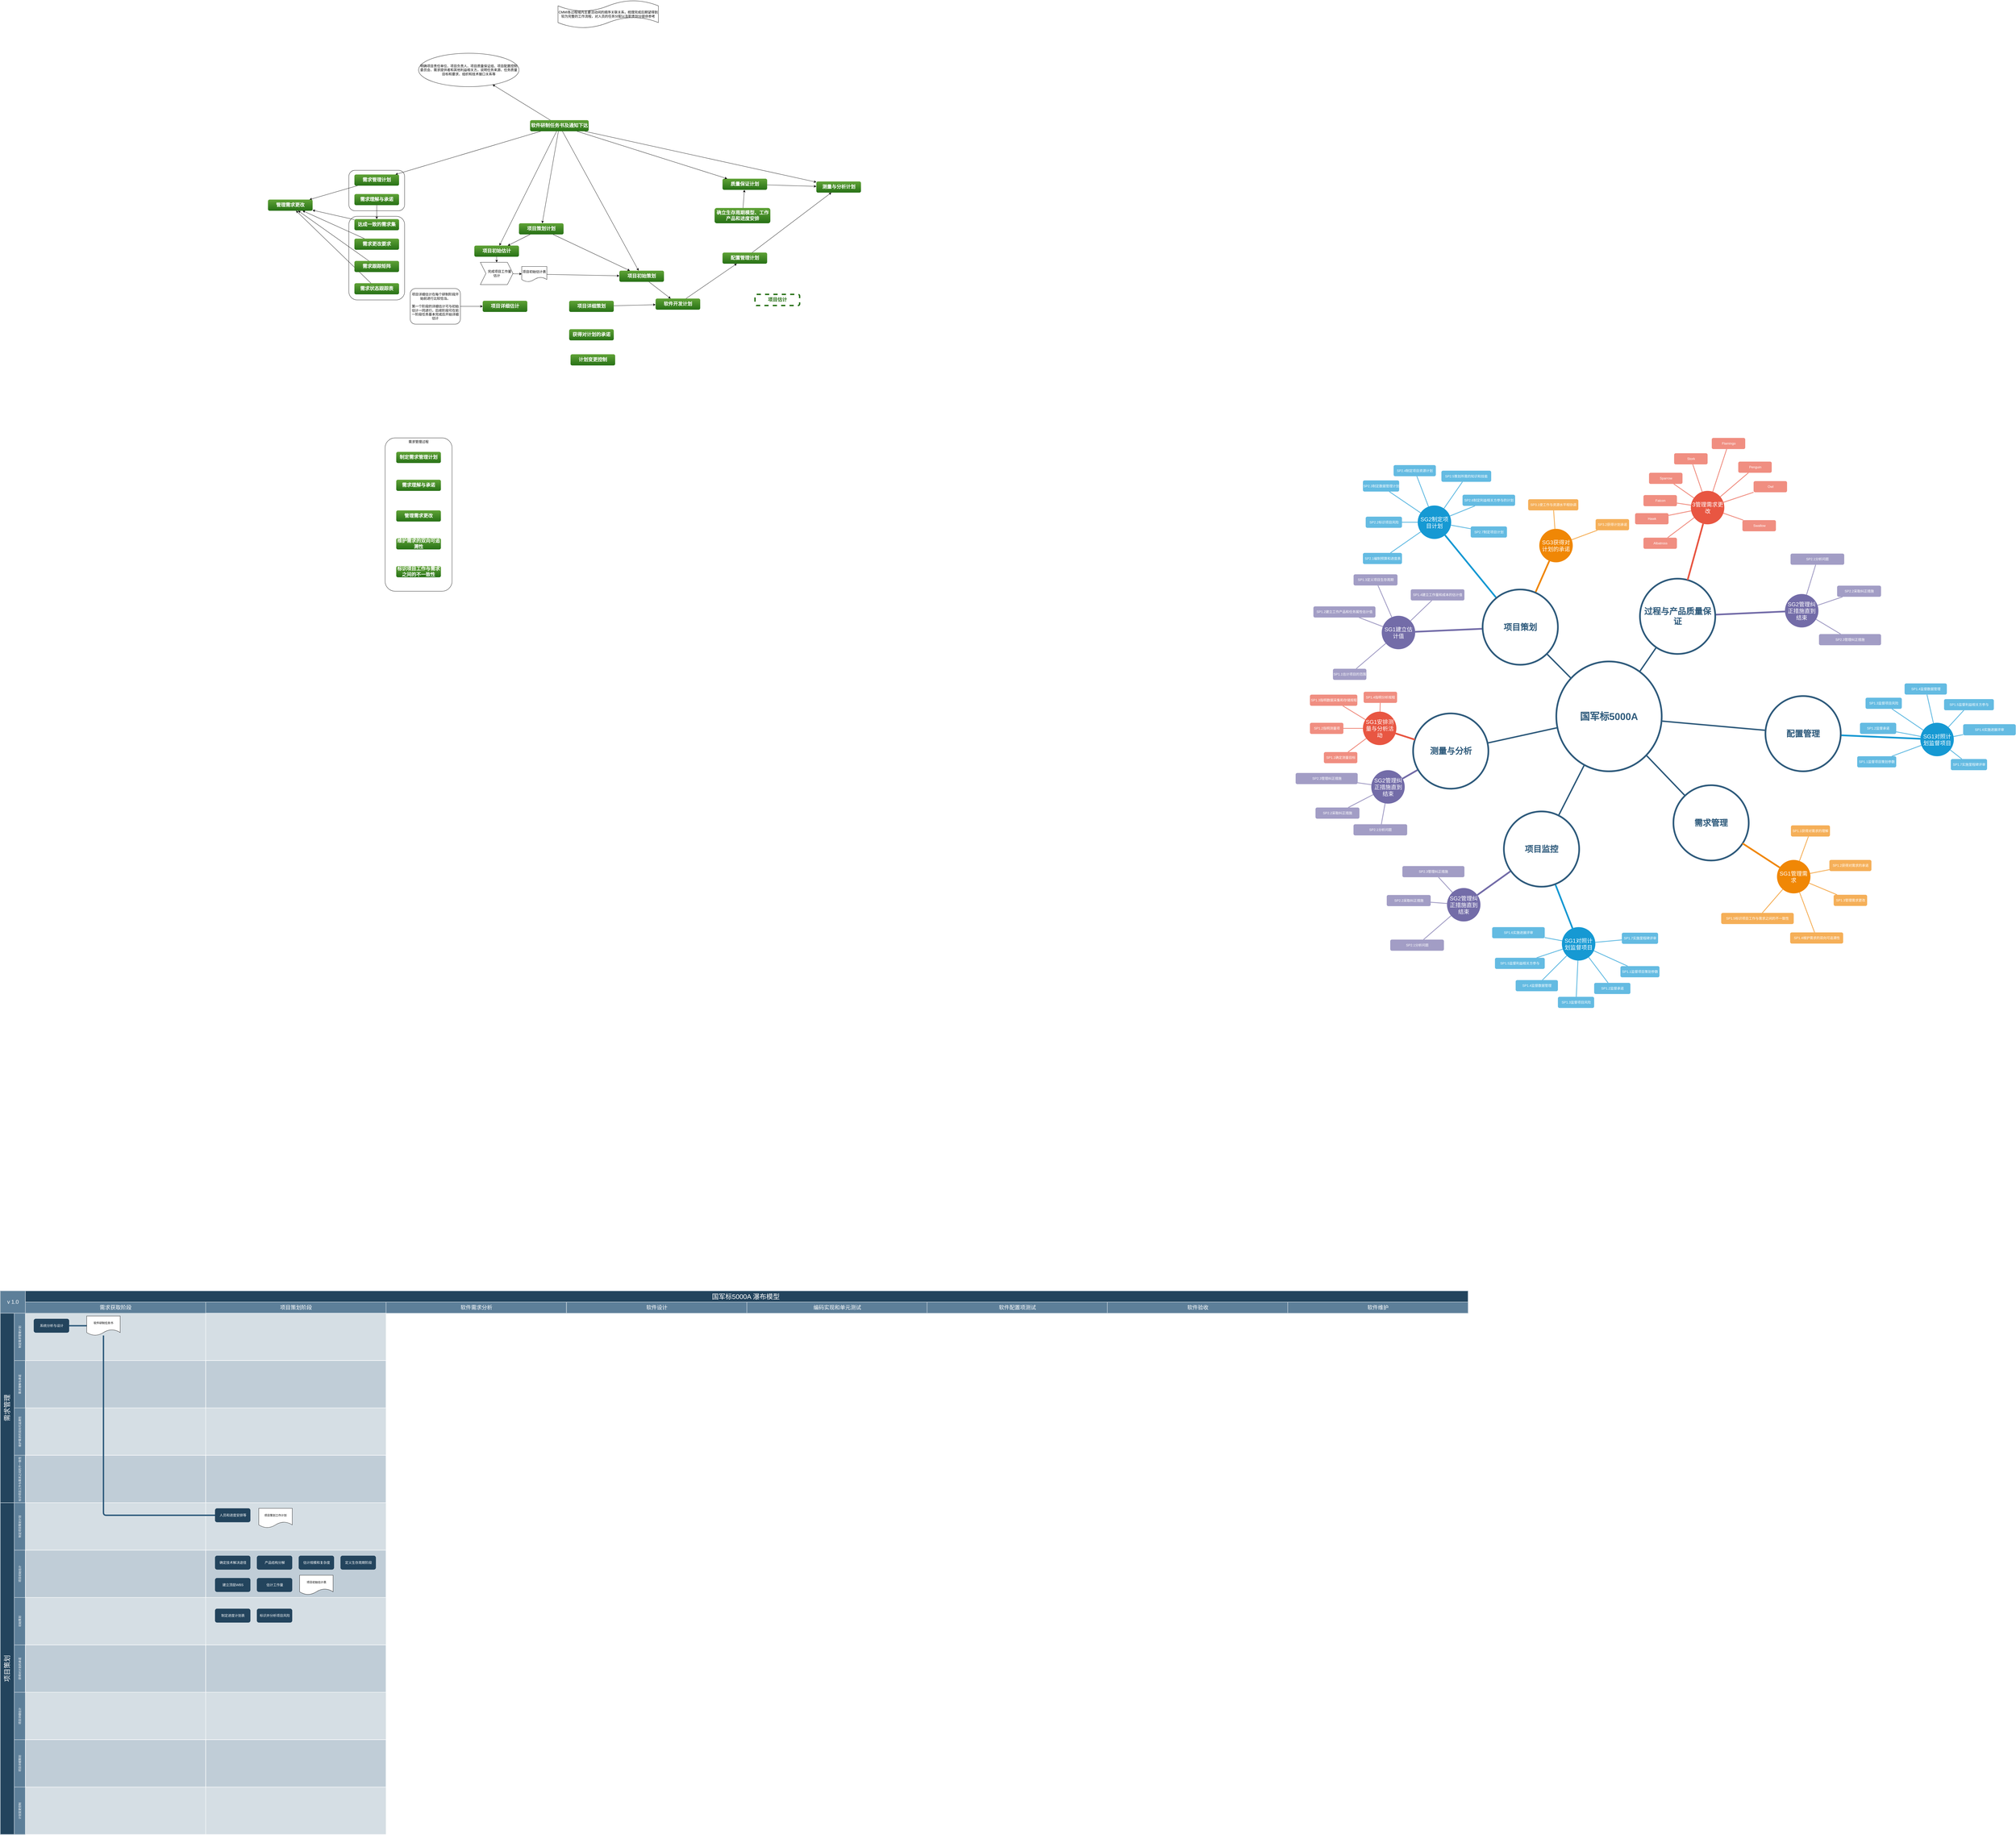 <mxfile version="14.0.1" type="github">
  <diagram id="piHKIUo1fMsEEpTTjODf" name="Page-1">
    <mxGraphModel dx="6014" dy="-433" grid="1" gridSize="10" guides="1" tooltips="1" connect="1" arrows="1" fold="1" page="1" pageScale="1" pageWidth="827" pageHeight="1169" math="0" shadow="0">
      <root>
        <mxCell id="0" />
        <mxCell id="1" parent="0" />
        <mxCell id="9GpVhyX3XaPiWzsppeSM-713" value="制定项目策划计划" style="strokeColor=#BAC8D3;fillColor=#5d7f99;fontSize=10;strokeWidth=2;horizontal=0;fontFamily=Helvetica;labelBackgroundColor=none;fontColor=#FFFFFF;" vertex="1" parent="1">
          <mxGeometry x="-1950" y="8520" width="40" height="170" as="geometry" />
        </mxCell>
        <mxCell id="9GpVhyX3XaPiWzsppeSM-711" value="标识项目工作与需求之间的不一致性" style="strokeColor=#BAC8D3;fillColor=#5d7f99;fontSize=10;strokeWidth=2;horizontal=0;fontFamily=Helvetica;labelBackgroundColor=none;fontColor=#FFFFFF;align=center;" vertex="1" parent="1">
          <mxGeometry x="-1950" y="8350" width="40" height="170" as="geometry" />
        </mxCell>
        <mxCell id="9GpVhyX3XaPiWzsppeSM-256" value="需求理解与承诺" style="strokeColor=#BAC8D3;fillColor=#5d7f99;fontSize=10;strokeWidth=2;horizontal=0;fontFamily=Helvetica;labelBackgroundColor=none;fontColor=#FFFFFF;" vertex="1" parent="1">
          <mxGeometry x="-1950" y="8010" width="40" height="170" as="geometry" />
        </mxCell>
        <mxCell id="9GpVhyX3XaPiWzsppeSM-723" value="项目初始估计" style="strokeColor=#BAC8D3;fillColor=#5d7f99;fontSize=10;strokeWidth=2;horizontal=0;fontFamily=Helvetica;labelBackgroundColor=none;fontColor=#FFFFFF;align=center;" vertex="1" parent="1">
          <mxGeometry x="-1950" y="8690" width="40" height="170" as="geometry" />
        </mxCell>
        <mxCell id="9GpVhyX3XaPiWzsppeSM-727" value="初始策划" style="strokeColor=#BAC8D3;fillColor=#5d7f99;fontSize=10;strokeWidth=2;horizontal=0;fontFamily=Helvetica;labelBackgroundColor=none;fontColor=#FFFFFF;" vertex="1" parent="1">
          <mxGeometry x="-1950" y="8860" width="40" height="170" as="geometry" />
        </mxCell>
        <mxCell id="9GpVhyX3XaPiWzsppeSM-731" value="获得对计划的承诺" style="strokeColor=#BAC8D3;fillColor=#5d7f99;fontSize=10;strokeWidth=2;horizontal=0;fontFamily=Helvetica;labelBackgroundColor=none;fontColor=#FFFFFF;align=center;" vertex="1" parent="1">
          <mxGeometry x="-1950" y="9030" width="40" height="170" as="geometry" />
        </mxCell>
        <mxCell id="9GpVhyX3XaPiWzsppeSM-735" value="项目详细估计" style="strokeColor=#BAC8D3;fillColor=#5d7f99;fontSize=10;strokeWidth=2;horizontal=0;fontFamily=Helvetica;labelBackgroundColor=none;fontColor=#FFFFFF;" vertex="1" parent="1">
          <mxGeometry x="-1950" y="9200" width="40" height="170" as="geometry" />
        </mxCell>
        <mxCell id="9GpVhyX3XaPiWzsppeSM-739" value="项目详细策划" style="strokeColor=#BAC8D3;fillColor=#5d7f99;fontSize=10;strokeWidth=2;horizontal=0;fontFamily=Helvetica;labelBackgroundColor=none;fontColor=#FFFFFF;align=center;" vertex="1" parent="1">
          <mxGeometry x="-1950" y="9370" width="40" height="170" as="geometry" />
        </mxCell>
        <mxCell id="9GpVhyX3XaPiWzsppeSM-743" value="计划变更控制" style="strokeColor=#BAC8D3;fillColor=#5d7f99;fontSize=10;strokeWidth=2;horizontal=0;fontFamily=Helvetica;labelBackgroundColor=none;fontColor=#FFFFFF;" vertex="1" parent="1">
          <mxGeometry x="-1950" y="9540" width="40" height="170" as="geometry" />
        </mxCell>
        <mxCell id="9GpVhyX3XaPiWzsppeSM-745" value="制定需求管理计划" style="strokeColor=#BAC8D3;fillColor=#5d7f99;fontSize=10;strokeWidth=2;horizontal=0;fontFamily=Helvetica;labelBackgroundColor=none;fontColor=#FFFFFF;" vertex="1" parent="1">
          <mxGeometry x="-1950" y="7840" width="40" height="170" as="geometry" />
        </mxCell>
        <mxCell id="9GpVhyX3XaPiWzsppeSM-746" value="需求理解与承诺" style="strokeColor=#BAC8D3;fillColor=#5d7f99;fontSize=10;strokeWidth=2;horizontal=0;fontFamily=Helvetica;labelBackgroundColor=none;fontColor=#FFFFFF;" vertex="1" parent="1">
          <mxGeometry x="-1950" y="8010" width="40" height="170" as="geometry" />
        </mxCell>
        <mxCell id="9GpVhyX3XaPiWzsppeSM-747" value="维护需求的双向可追溯性" style="strokeColor=#BAC8D3;fillColor=#5d7f99;fontSize=10;strokeWidth=2;horizontal=0;fontFamily=Helvetica;labelBackgroundColor=none;fontColor=#FFFFFF;" vertex="1" parent="1">
          <mxGeometry x="-1950" y="8180" width="40" height="170" as="geometry" />
        </mxCell>
        <mxCell id="9GpVhyX3XaPiWzsppeSM-748" value="标识项目工作与需求之间的不一致性" style="strokeColor=#BAC8D3;fillColor=#5d7f99;fontSize=10;strokeWidth=2;horizontal=0;fontFamily=Helvetica;labelBackgroundColor=none;fontColor=#FFFFFF;align=center;" vertex="1" parent="1">
          <mxGeometry x="-1950" y="8350" width="40" height="170" as="geometry" />
        </mxCell>
        <mxCell id="9GpVhyX3XaPiWzsppeSM-749" value="制定项目策划计划" style="strokeColor=#BAC8D3;fillColor=#5d7f99;fontSize=10;strokeWidth=2;horizontal=0;fontFamily=Helvetica;labelBackgroundColor=none;fontColor=#FFFFFF;" vertex="1" parent="1">
          <mxGeometry x="-1950" y="8520" width="40" height="170" as="geometry" />
        </mxCell>
        <mxCell id="9GpVhyX3XaPiWzsppeSM-265" value="" style="strokeColor=#FFFFFF;fillColor=#BAC8D3;fontSize=18;strokeWidth=2;fontFamily=Helvetica;html=1;opacity=90;" vertex="1" parent="1">
          <mxGeometry x="-1910" y="8010" width="646.67" height="170" as="geometry" />
        </mxCell>
        <mxCell id="9GpVhyX3XaPiWzsppeSM-29" value="需求管理过程" style="rounded=1;whiteSpace=wrap;html=1;verticalAlign=top;" vertex="1" parent="1">
          <mxGeometry x="-620" y="4700" width="240" height="550" as="geometry" />
        </mxCell>
        <mxCell id="9GpVhyX3XaPiWzsppeSM-15" value="" style="rounded=1;whiteSpace=wrap;html=1;" vertex="1" parent="1">
          <mxGeometry x="-750" y="3740" width="200" height="145" as="geometry" />
        </mxCell>
        <mxCell id="9GpVhyX3XaPiWzsppeSM-14" value="" style="rounded=1;whiteSpace=wrap;html=1;" vertex="1" parent="1">
          <mxGeometry x="-750" y="3905" width="200" height="300" as="geometry" />
        </mxCell>
        <mxCell id="iFp0Jspzjo4-1ObcR2li-18" style="edgeStyle=none;rounded=0;orthogonalLoop=1;jettySize=auto;html=1;" parent="1" source="iFp0Jspzjo4-1ObcR2li-5" target="iFp0Jspzjo4-1ObcR2li-16" edge="1">
          <mxGeometry relative="1" as="geometry" />
        </mxCell>
        <mxCell id="iFp0Jspzjo4-1ObcR2li-5" value="&lt;font color=&quot;#ffffff&quot; style=&quot;font-size: 17px&quot;&gt;配置管理计划&lt;/font&gt;" style="rounded=1;whiteSpace=wrap;html=1;gradientColor=#277116;fillColor=#60A337;fontSize=17;strokeColor=none;fontStyle=1" parent="1" vertex="1">
          <mxGeometry x="590" y="4035" width="160" height="40" as="geometry" />
        </mxCell>
        <mxCell id="iFp0Jspzjo4-1ObcR2li-17" style="edgeStyle=none;rounded=0;orthogonalLoop=1;jettySize=auto;html=1;" parent="1" source="iFp0Jspzjo4-1ObcR2li-7" target="iFp0Jspzjo4-1ObcR2li-16" edge="1">
          <mxGeometry relative="1" as="geometry" />
        </mxCell>
        <mxCell id="iFp0Jspzjo4-1ObcR2li-7" value="&lt;font color=&quot;#ffffff&quot; style=&quot;font-size: 17px&quot;&gt;质量保证计划&lt;/font&gt;" style="rounded=1;whiteSpace=wrap;html=1;gradientColor=#277116;fillColor=#60A337;fontSize=17;strokeColor=none;fontStyle=1" parent="1" vertex="1">
          <mxGeometry x="590" y="3770" width="160" height="40" as="geometry" />
        </mxCell>
        <mxCell id="iFp0Jspzjo4-1ObcR2li-10" value="" style="rounded=0;orthogonalLoop=1;jettySize=auto;html=1;" parent="1" source="iFp0Jspzjo4-1ObcR2li-8" target="iFp0Jspzjo4-1ObcR2li-7" edge="1">
          <mxGeometry relative="1" as="geometry" />
        </mxCell>
        <mxCell id="iFp0Jspzjo4-1ObcR2li-8" value="&lt;font color=&quot;#ffffff&quot; style=&quot;font-size: 17px&quot;&gt;确立生存周期模型、工作产品和进度安排&lt;/font&gt;" style="rounded=1;whiteSpace=wrap;html=1;gradientColor=#277116;fillColor=#60A337;fontSize=17;strokeColor=none;fontStyle=1" parent="1" vertex="1">
          <mxGeometry x="561.5" y="3875" width="200" height="55" as="geometry" />
        </mxCell>
        <mxCell id="iFp0Jspzjo4-1ObcR2li-13" style="rounded=0;orthogonalLoop=1;jettySize=auto;html=1;" parent="1" source="iFp0Jspzjo4-1ObcR2li-11" target="iFp0Jspzjo4-1ObcR2li-7" edge="1">
          <mxGeometry relative="1" as="geometry" />
        </mxCell>
        <mxCell id="iFp0Jspzjo4-1ObcR2li-22" style="edgeStyle=none;rounded=0;orthogonalLoop=1;jettySize=auto;html=1;" parent="1" source="iFp0Jspzjo4-1ObcR2li-11" target="iFp0Jspzjo4-1ObcR2li-16" edge="1">
          <mxGeometry relative="1" as="geometry" />
        </mxCell>
        <mxCell id="9GpVhyX3XaPiWzsppeSM-2" style="rounded=0;orthogonalLoop=1;jettySize=auto;html=1;" edge="1" parent="1" source="iFp0Jspzjo4-1ObcR2li-11" target="9GpVhyX3XaPiWzsppeSM-1">
          <mxGeometry relative="1" as="geometry" />
        </mxCell>
        <mxCell id="9GpVhyX3XaPiWzsppeSM-3" style="edgeStyle=none;rounded=0;orthogonalLoop=1;jettySize=auto;html=1;" edge="1" parent="1" source="iFp0Jspzjo4-1ObcR2li-11" target="9GpVhyX3XaPiWzsppeSM-4">
          <mxGeometry relative="1" as="geometry">
            <mxPoint x="240" y="3510" as="targetPoint" />
          </mxGeometry>
        </mxCell>
        <mxCell id="9GpVhyX3XaPiWzsppeSM-31" style="edgeStyle=none;rounded=0;orthogonalLoop=1;jettySize=auto;html=1;" edge="1" parent="1" source="iFp0Jspzjo4-1ObcR2li-11" target="9GpVhyX3XaPiWzsppeSM-30">
          <mxGeometry relative="1" as="geometry" />
        </mxCell>
        <mxCell id="9GpVhyX3XaPiWzsppeSM-230" style="edgeStyle=none;rounded=0;orthogonalLoop=1;jettySize=auto;html=1;" edge="1" parent="1" source="iFp0Jspzjo4-1ObcR2li-11" target="9GpVhyX3XaPiWzsppeSM-228">
          <mxGeometry relative="1" as="geometry" />
        </mxCell>
        <mxCell id="9GpVhyX3XaPiWzsppeSM-243" style="edgeStyle=none;rounded=0;orthogonalLoop=1;jettySize=auto;html=1;" edge="1" parent="1" source="iFp0Jspzjo4-1ObcR2li-11" target="9GpVhyX3XaPiWzsppeSM-241">
          <mxGeometry relative="1" as="geometry" />
        </mxCell>
        <mxCell id="iFp0Jspzjo4-1ObcR2li-11" value="&lt;font color=&quot;#ffffff&quot; style=&quot;font-size: 17px&quot;&gt;软件研制任务书及通知下达&lt;/font&gt;" style="rounded=1;whiteSpace=wrap;html=1;gradientColor=#277116;fillColor=#60A337;fontSize=17;strokeColor=none;fontStyle=1" parent="1" vertex="1">
          <mxGeometry x="-100" y="3560" width="210" height="40" as="geometry" />
        </mxCell>
        <mxCell id="iFp0Jspzjo4-1ObcR2li-15" value="&lt;font color=&quot;#277116&quot;&gt;项目估计&lt;/font&gt;" style="rounded=1;whiteSpace=wrap;html=1;fontSize=17;fontStyle=1;strokeWidth=5;dashed=1;strokeColor=#277116;" parent="1" vertex="1">
          <mxGeometry x="706.5" y="4185" width="160" height="40" as="geometry" />
        </mxCell>
        <mxCell id="iFp0Jspzjo4-1ObcR2li-16" value="&lt;font color=&quot;#ffffff&quot;&gt;测量与分析计划&lt;/font&gt;" style="rounded=1;whiteSpace=wrap;html=1;gradientColor=#277116;fillColor=#60A337;fontSize=17;strokeColor=none;fontStyle=1" parent="1" vertex="1">
          <mxGeometry x="926.5" y="3780" width="160" height="40" as="geometry" />
        </mxCell>
        <mxCell id="9GpVhyX3XaPiWzsppeSM-17" style="edgeStyle=none;rounded=0;orthogonalLoop=1;jettySize=auto;html=1;" edge="1" parent="1" source="9GpVhyX3XaPiWzsppeSM-1" target="9GpVhyX3XaPiWzsppeSM-16">
          <mxGeometry relative="1" as="geometry" />
        </mxCell>
        <mxCell id="9GpVhyX3XaPiWzsppeSM-1" value="&lt;font color=&quot;#ffffff&quot; style=&quot;font-size: 17px&quot;&gt;需求管理计划&lt;/font&gt;" style="rounded=1;whiteSpace=wrap;html=1;gradientColor=#277116;fillColor=#60A337;fontSize=17;strokeColor=none;fontStyle=1" vertex="1" parent="1">
          <mxGeometry x="-730" y="3755" width="160" height="40" as="geometry" />
        </mxCell>
        <mxCell id="9GpVhyX3XaPiWzsppeSM-4" value="明确项目责任单位、项目负责人、项目质量保证组、项目配置控制委员会、需求提供者和其他利益相关方，说明任务来源、任务质量目标和要求、组织和技术接口关系等" style="ellipse;whiteSpace=wrap;html=1;" vertex="1" parent="1">
          <mxGeometry x="-500" y="3320" width="360" height="120" as="geometry" />
        </mxCell>
        <mxCell id="9GpVhyX3XaPiWzsppeSM-13" style="edgeStyle=none;rounded=0;orthogonalLoop=1;jettySize=auto;html=1;" edge="1" parent="1" source="9GpVhyX3XaPiWzsppeSM-7" target="9GpVhyX3XaPiWzsppeSM-8">
          <mxGeometry relative="1" as="geometry" />
        </mxCell>
        <mxCell id="9GpVhyX3XaPiWzsppeSM-7" value="&lt;font color=&quot;#ffffff&quot; style=&quot;font-size: 17px&quot;&gt;需求理解与承诺&lt;/font&gt;" style="rounded=1;whiteSpace=wrap;html=1;gradientColor=#277116;fillColor=#60A337;fontSize=17;strokeColor=none;fontStyle=1" vertex="1" parent="1">
          <mxGeometry x="-730" y="3825" width="160" height="40" as="geometry" />
        </mxCell>
        <mxCell id="9GpVhyX3XaPiWzsppeSM-20" style="edgeStyle=none;rounded=0;orthogonalLoop=1;jettySize=auto;html=1;" edge="1" parent="1" source="9GpVhyX3XaPiWzsppeSM-8" target="9GpVhyX3XaPiWzsppeSM-16">
          <mxGeometry relative="1" as="geometry" />
        </mxCell>
        <mxCell id="9GpVhyX3XaPiWzsppeSM-8" value="&lt;font color=&quot;#ffffff&quot; style=&quot;font-size: 17px&quot;&gt;达成一致的需求集&lt;/font&gt;" style="rounded=1;whiteSpace=wrap;html=1;gradientColor=#277116;fillColor=#60A337;fontSize=17;strokeColor=none;fontStyle=1" vertex="1" parent="1">
          <mxGeometry x="-730" y="3915" width="160" height="40" as="geometry" />
        </mxCell>
        <mxCell id="9GpVhyX3XaPiWzsppeSM-21" style="edgeStyle=none;rounded=0;orthogonalLoop=1;jettySize=auto;html=1;" edge="1" parent="1" source="9GpVhyX3XaPiWzsppeSM-9" target="9GpVhyX3XaPiWzsppeSM-16">
          <mxGeometry relative="1" as="geometry" />
        </mxCell>
        <mxCell id="9GpVhyX3XaPiWzsppeSM-9" value="&lt;font color=&quot;#ffffff&quot; style=&quot;font-size: 17px&quot;&gt;需求更改要求&lt;/font&gt;" style="rounded=1;whiteSpace=wrap;html=1;gradientColor=#277116;fillColor=#60A337;fontSize=17;strokeColor=none;fontStyle=1" vertex="1" parent="1">
          <mxGeometry x="-730" y="3985" width="160" height="40" as="geometry" />
        </mxCell>
        <mxCell id="9GpVhyX3XaPiWzsppeSM-22" style="edgeStyle=none;rounded=0;orthogonalLoop=1;jettySize=auto;html=1;" edge="1" parent="1" source="9GpVhyX3XaPiWzsppeSM-10" target="9GpVhyX3XaPiWzsppeSM-16">
          <mxGeometry relative="1" as="geometry" />
        </mxCell>
        <mxCell id="9GpVhyX3XaPiWzsppeSM-10" value="&lt;font color=&quot;#ffffff&quot; style=&quot;font-size: 17px&quot;&gt;需求状态跟踪表&lt;/font&gt;" style="rounded=1;whiteSpace=wrap;html=1;gradientColor=#277116;fillColor=#60A337;fontSize=17;strokeColor=none;fontStyle=1" vertex="1" parent="1">
          <mxGeometry x="-730" y="4145" width="160" height="40" as="geometry" />
        </mxCell>
        <mxCell id="9GpVhyX3XaPiWzsppeSM-23" style="edgeStyle=none;rounded=0;orthogonalLoop=1;jettySize=auto;html=1;" edge="1" parent="1" source="9GpVhyX3XaPiWzsppeSM-12" target="9GpVhyX3XaPiWzsppeSM-16">
          <mxGeometry relative="1" as="geometry" />
        </mxCell>
        <mxCell id="9GpVhyX3XaPiWzsppeSM-12" value="&lt;font color=&quot;#ffffff&quot; style=&quot;font-size: 17px&quot;&gt;需求跟踪矩阵&lt;/font&gt;" style="rounded=1;whiteSpace=wrap;html=1;gradientColor=#277116;fillColor=#60A337;fontSize=17;strokeColor=none;fontStyle=1" vertex="1" parent="1">
          <mxGeometry x="-730" y="4065" width="160" height="40" as="geometry" />
        </mxCell>
        <mxCell id="9GpVhyX3XaPiWzsppeSM-16" value="&lt;font color=&quot;#ffffff&quot; style=&quot;font-size: 17px&quot;&gt;管理需求更改&lt;/font&gt;" style="rounded=1;whiteSpace=wrap;html=1;gradientColor=#277116;fillColor=#60A337;fontSize=17;strokeColor=none;fontStyle=1" vertex="1" parent="1">
          <mxGeometry x="-1040" y="3845" width="160" height="40" as="geometry" />
        </mxCell>
        <mxCell id="9GpVhyX3XaPiWzsppeSM-24" value="&lt;font color=&quot;#ffffff&quot;&gt;制定需求管理计划&lt;/font&gt;" style="rounded=1;whiteSpace=wrap;html=1;gradientColor=#277116;fillColor=#60A337;fontSize=17;strokeColor=none;fontStyle=1" vertex="1" parent="1">
          <mxGeometry x="-580" y="4750" width="160" height="40" as="geometry" />
        </mxCell>
        <mxCell id="9GpVhyX3XaPiWzsppeSM-25" value="&lt;font color=&quot;#ffffff&quot;&gt;需求理解与承诺&lt;/font&gt;" style="rounded=1;whiteSpace=wrap;html=1;gradientColor=#277116;fillColor=#60A337;fontSize=17;strokeColor=none;fontStyle=1" vertex="1" parent="1">
          <mxGeometry x="-580" y="4850" width="160" height="40" as="geometry" />
        </mxCell>
        <mxCell id="9GpVhyX3XaPiWzsppeSM-26" value="&lt;font color=&quot;#ffffff&quot;&gt;管理需求更改&lt;/font&gt;" style="rounded=1;whiteSpace=wrap;html=1;gradientColor=#277116;fillColor=#60A337;fontSize=17;strokeColor=none;fontStyle=1" vertex="1" parent="1">
          <mxGeometry x="-580" y="4960" width="160" height="40" as="geometry" />
        </mxCell>
        <mxCell id="9GpVhyX3XaPiWzsppeSM-27" value="&lt;font color=&quot;#ffffff&quot;&gt;维护需求的双向可追溯性&lt;/font&gt;" style="rounded=1;whiteSpace=wrap;html=1;gradientColor=#277116;fillColor=#60A337;fontSize=17;strokeColor=none;fontStyle=1" vertex="1" parent="1">
          <mxGeometry x="-580" y="5060" width="160" height="40" as="geometry" />
        </mxCell>
        <mxCell id="9GpVhyX3XaPiWzsppeSM-28" value="&lt;font color=&quot;#ffffff&quot;&gt;标识项目工作与需求之间的不一致性&lt;/font&gt;" style="rounded=1;whiteSpace=wrap;html=1;gradientColor=#277116;fillColor=#60A337;fontSize=17;strokeColor=none;fontStyle=1" vertex="1" parent="1">
          <mxGeometry x="-580" y="5160" width="160" height="40" as="geometry" />
        </mxCell>
        <mxCell id="9GpVhyX3XaPiWzsppeSM-238" style="edgeStyle=none;rounded=0;orthogonalLoop=1;jettySize=auto;html=1;" edge="1" parent="1" source="9GpVhyX3XaPiWzsppeSM-30" target="9GpVhyX3XaPiWzsppeSM-228">
          <mxGeometry relative="1" as="geometry" />
        </mxCell>
        <mxCell id="9GpVhyX3XaPiWzsppeSM-244" style="edgeStyle=none;rounded=0;orthogonalLoop=1;jettySize=auto;html=1;" edge="1" parent="1" source="9GpVhyX3XaPiWzsppeSM-30" target="9GpVhyX3XaPiWzsppeSM-241">
          <mxGeometry relative="1" as="geometry" />
        </mxCell>
        <mxCell id="9GpVhyX3XaPiWzsppeSM-30" value="&lt;font color=&quot;#ffffff&quot; style=&quot;font-size: 17px&quot;&gt;项目策划计划&lt;/font&gt;" style="rounded=1;whiteSpace=wrap;html=1;gradientColor=#277116;fillColor=#60A337;fontSize=17;strokeColor=none;fontStyle=1" vertex="1" parent="1">
          <mxGeometry x="-140" y="3930" width="160" height="40" as="geometry" />
        </mxCell>
        <mxCell id="9GpVhyX3XaPiWzsppeSM-34" value="CMMI各过程域内主要活动间的顺序关联关系，梳理完成后期望得到较为完整的工作流程，对人员的任务分配以及职责划分提供参考" style="shape=tape;whiteSpace=wrap;html=1;" vertex="1" parent="1">
          <mxGeometry y="3130" width="360" height="100" as="geometry" />
        </mxCell>
        <mxCell id="9GpVhyX3XaPiWzsppeSM-236" style="edgeStyle=none;rounded=0;orthogonalLoop=1;jettySize=auto;html=1;" edge="1" parent="1" source="9GpVhyX3XaPiWzsppeSM-228" target="9GpVhyX3XaPiWzsppeSM-235">
          <mxGeometry relative="1" as="geometry" />
        </mxCell>
        <mxCell id="9GpVhyX3XaPiWzsppeSM-228" value="&lt;font color=&quot;#ffffff&quot; style=&quot;font-size: 17px&quot;&gt;项目初始估计&lt;/font&gt;" style="rounded=1;whiteSpace=wrap;html=1;gradientColor=#277116;fillColor=#60A337;fontSize=17;strokeColor=none;fontStyle=1" vertex="1" parent="1">
          <mxGeometry x="-300" y="4010" width="160" height="40" as="geometry" />
        </mxCell>
        <mxCell id="9GpVhyX3XaPiWzsppeSM-229" value="&lt;font color=&quot;#ffffff&quot; style=&quot;font-size: 17px&quot;&gt;项目详细估计&lt;/font&gt;" style="rounded=1;whiteSpace=wrap;html=1;gradientColor=#277116;fillColor=#60A337;fontSize=17;strokeColor=none;fontStyle=1" vertex="1" parent="1">
          <mxGeometry x="-270" y="4208" width="160" height="40" as="geometry" />
        </mxCell>
        <mxCell id="9GpVhyX3XaPiWzsppeSM-242" style="edgeStyle=none;rounded=0;orthogonalLoop=1;jettySize=auto;html=1;" edge="1" parent="1" source="9GpVhyX3XaPiWzsppeSM-232" target="9GpVhyX3XaPiWzsppeSM-241">
          <mxGeometry relative="1" as="geometry" />
        </mxCell>
        <mxCell id="9GpVhyX3XaPiWzsppeSM-232" value="项目初始估计表" style="shape=document;whiteSpace=wrap;html=1;boundedLbl=1;" vertex="1" parent="1">
          <mxGeometry x="-130" y="4085" width="90" height="55" as="geometry" />
        </mxCell>
        <mxCell id="9GpVhyX3XaPiWzsppeSM-237" style="edgeStyle=none;rounded=0;orthogonalLoop=1;jettySize=auto;html=1;" edge="1" parent="1" source="9GpVhyX3XaPiWzsppeSM-235" target="9GpVhyX3XaPiWzsppeSM-232">
          <mxGeometry relative="1" as="geometry" />
        </mxCell>
        <mxCell id="9GpVhyX3XaPiWzsppeSM-235" value="&amp;nbsp; &amp;nbsp; &amp;nbsp; 完成项目工作量估计" style="shape=step;perimeter=stepPerimeter;whiteSpace=wrap;html=1;fixedSize=1;" vertex="1" parent="1">
          <mxGeometry x="-278.5" y="4070" width="117" height="80" as="geometry" />
        </mxCell>
        <mxCell id="9GpVhyX3XaPiWzsppeSM-240" style="edgeStyle=none;rounded=0;orthogonalLoop=1;jettySize=auto;html=1;" edge="1" parent="1" source="9GpVhyX3XaPiWzsppeSM-239" target="9GpVhyX3XaPiWzsppeSM-229">
          <mxGeometry relative="1" as="geometry" />
        </mxCell>
        <mxCell id="9GpVhyX3XaPiWzsppeSM-239" value="项目详细估计在每个研制阶段开始前进行比较恰当。&lt;br&gt;&lt;br&gt;第一个阶段的详细估计可与初始估计一同进行，后续阶段可在前一阶段任务基本完成后开始详细估计" style="rounded=1;whiteSpace=wrap;html=1;" vertex="1" parent="1">
          <mxGeometry x="-530" y="4164" width="180" height="128" as="geometry" />
        </mxCell>
        <mxCell id="9GpVhyX3XaPiWzsppeSM-249" style="edgeStyle=none;rounded=0;orthogonalLoop=1;jettySize=auto;html=1;" edge="1" parent="1" source="9GpVhyX3XaPiWzsppeSM-241" target="9GpVhyX3XaPiWzsppeSM-248">
          <mxGeometry relative="1" as="geometry" />
        </mxCell>
        <mxCell id="9GpVhyX3XaPiWzsppeSM-241" value="&lt;font color=&quot;#ffffff&quot; style=&quot;font-size: 17px&quot;&gt;项目初始策划&lt;/font&gt;" style="rounded=1;whiteSpace=wrap;html=1;gradientColor=#277116;fillColor=#60A337;fontSize=17;strokeColor=none;fontStyle=1" vertex="1" parent="1">
          <mxGeometry x="220" y="4100" width="160" height="40" as="geometry" />
        </mxCell>
        <mxCell id="9GpVhyX3XaPiWzsppeSM-250" style="edgeStyle=none;rounded=0;orthogonalLoop=1;jettySize=auto;html=1;" edge="1" parent="1" source="9GpVhyX3XaPiWzsppeSM-245" target="9GpVhyX3XaPiWzsppeSM-248">
          <mxGeometry relative="1" as="geometry" />
        </mxCell>
        <mxCell id="9GpVhyX3XaPiWzsppeSM-245" value="&lt;font color=&quot;#ffffff&quot; style=&quot;font-size: 17px&quot;&gt;项目详细策划&lt;/font&gt;" style="rounded=1;whiteSpace=wrap;html=1;gradientColor=#277116;fillColor=#60A337;fontSize=17;strokeColor=none;fontStyle=1" vertex="1" parent="1">
          <mxGeometry x="40" y="4208" width="160" height="40" as="geometry" />
        </mxCell>
        <mxCell id="9GpVhyX3XaPiWzsppeSM-246" value="&lt;font color=&quot;#ffffff&quot; style=&quot;font-size: 17px&quot;&gt;获得对计划的承诺&lt;/font&gt;" style="rounded=1;whiteSpace=wrap;html=1;gradientColor=#277116;fillColor=#60A337;fontSize=17;strokeColor=none;fontStyle=1" vertex="1" parent="1">
          <mxGeometry x="40" y="4310" width="160" height="40" as="geometry" />
        </mxCell>
        <mxCell id="9GpVhyX3XaPiWzsppeSM-247" value="&lt;font color=&quot;#ffffff&quot; style=&quot;font-size: 17px&quot;&gt;计划变更控制&lt;/font&gt;" style="rounded=1;whiteSpace=wrap;html=1;gradientColor=#277116;fillColor=#60A337;fontSize=17;strokeColor=none;fontStyle=1" vertex="1" parent="1">
          <mxGeometry x="45" y="4400" width="160" height="40" as="geometry" />
        </mxCell>
        <mxCell id="9GpVhyX3XaPiWzsppeSM-251" style="edgeStyle=none;rounded=0;orthogonalLoop=1;jettySize=auto;html=1;" edge="1" parent="1" source="9GpVhyX3XaPiWzsppeSM-248" target="iFp0Jspzjo4-1ObcR2li-5">
          <mxGeometry relative="1" as="geometry" />
        </mxCell>
        <mxCell id="9GpVhyX3XaPiWzsppeSM-248" value="&lt;font color=&quot;#ffffff&quot; style=&quot;font-size: 17px&quot;&gt;软件开发计划&lt;/font&gt;" style="rounded=1;whiteSpace=wrap;html=1;gradientColor=#277116;fillColor=#60A337;fontSize=17;strokeColor=none;fontStyle=1" vertex="1" parent="1">
          <mxGeometry x="350" y="4200" width="160" height="40" as="geometry" />
        </mxCell>
        <mxCell id="9GpVhyX3XaPiWzsppeSM-252" value="国军标5000A 瀑布模型" style="strokeColor=#BAC8D3;fillColor=#23445D;fontSize=24;strokeWidth=2;fontFamily=Helvetica;html=1;fontColor=#FFFFFF;fontStyle=0;spacingBottom=8;spacingRight=0;spacingLeft=83;verticalAlign=top;" vertex="1" parent="1">
          <mxGeometry x="-2000" y="7760" width="5263.5" height="80" as="geometry" />
        </mxCell>
        <mxCell id="9GpVhyX3XaPiWzsppeSM-253" value="需求管理" style="strokeColor=#BAC8D3;fillColor=#23445D;fontSize=24;strokeWidth=2;horizontal=0;fontFamily=Helvetica;html=1;fontColor=#FFFFFF;fontStyle=0" vertex="1" parent="1">
          <mxGeometry x="-2000" y="7840" width="50" height="680" as="geometry" />
        </mxCell>
        <mxCell id="9GpVhyX3XaPiWzsppeSM-254" value="制定需求管理计划" style="strokeColor=#BAC8D3;fillColor=#5d7f99;fontSize=10;strokeWidth=2;horizontal=0;fontFamily=Helvetica;labelBackgroundColor=none;fontColor=#FFFFFF;" vertex="1" parent="1">
          <mxGeometry x="-1950" y="7840" width="40" height="170" as="geometry" />
        </mxCell>
        <mxCell id="9GpVhyX3XaPiWzsppeSM-255" value="v 1.0" style="strokeColor=#BAC8D3;fillColor=#5d7f99;fontSize=19;strokeWidth=2;fontFamily=Helvetica;html=1;labelBackgroundColor=none;fontColor=#FFFFFF;" vertex="1" parent="1">
          <mxGeometry x="-2000" y="7760" width="90" height="80" as="geometry" />
        </mxCell>
        <mxCell id="9GpVhyX3XaPiWzsppeSM-257" value="维护需求的双向可追溯性" style="strokeColor=#BAC8D3;fillColor=#5d7f99;fontSize=10;strokeWidth=2;horizontal=0;fontFamily=Helvetica;labelBackgroundColor=none;fontColor=#FFFFFF;" vertex="1" parent="1">
          <mxGeometry x="-1950" y="8180" width="40" height="170" as="geometry" />
        </mxCell>
        <mxCell id="9GpVhyX3XaPiWzsppeSM-260" value="项目策划" style="strokeColor=#BAC8D3;fillColor=#23445D;fontSize=24;strokeWidth=2;horizontal=0;fontFamily=Helvetica;html=1;fontColor=#FFFFFF;fontStyle=0" vertex="1" parent="1">
          <mxGeometry x="-2000" y="8520" width="50" height="1190" as="geometry" />
        </mxCell>
        <mxCell id="9GpVhyX3XaPiWzsppeSM-264" value="" style="strokeColor=#FFFFFF;fillColor=#BAC8D3;fontSize=18;strokeWidth=2;fontFamily=Helvetica;html=1;opacity=60;" vertex="1" parent="1">
          <mxGeometry x="-1910" y="7840" width="646.67" height="170" as="geometry" />
        </mxCell>
        <mxCell id="9GpVhyX3XaPiWzsppeSM-266" value="" style="strokeColor=#FFFFFF;fillColor=#BAC8D3;fontSize=18;strokeWidth=2;fontFamily=Helvetica;html=1;opacity=60;" vertex="1" parent="1">
          <mxGeometry x="-1910" y="8180" width="646.67" height="170" as="geometry" />
        </mxCell>
        <mxCell id="9GpVhyX3XaPiWzsppeSM-761" style="edgeStyle=orthogonalEdgeStyle;rounded=1;orthogonalLoop=1;jettySize=auto;html=1;endArrow=none;endFill=0;strokeColor=#2F5B7C;strokeWidth=5;fontSize=10;fontColor=#000000;" edge="1" parent="1" source="9GpVhyX3XaPiWzsppeSM-286" target="9GpVhyX3XaPiWzsppeSM-760">
          <mxGeometry relative="1" as="geometry" />
        </mxCell>
        <mxCell id="9GpVhyX3XaPiWzsppeSM-286" value="系统分析与设计" style="rounded=1;fillColor=#23445D;strokeColor=none;strokeWidth=2;fontFamily=Helvetica;html=1;gradientColor=none;fontColor=#FFFFFF;" vertex="1" parent="1">
          <mxGeometry x="-1879.995" y="7860" width="127" height="50" as="geometry" />
        </mxCell>
        <mxCell id="9GpVhyX3XaPiWzsppeSM-336" value="" style="group" vertex="1" connectable="0" parent="1">
          <mxGeometry x="-1910" y="7800" width="646.667" height="40" as="geometry" />
        </mxCell>
        <mxCell id="9GpVhyX3XaPiWzsppeSM-337" value="需求获取阶段" style="strokeColor=#BAC8D3;fillColor=#5d7f99;fontSize=19;strokeWidth=2;fontFamily=Helvetica;html=1;labelBackgroundColor=none;fontColor=#FFFFFF;" vertex="1" parent="9GpVhyX3XaPiWzsppeSM-336">
          <mxGeometry width="646.666" height="40" as="geometry" />
        </mxCell>
        <mxCell id="9GpVhyX3XaPiWzsppeSM-338" value="项目策划阶段" style="strokeColor=#BAC8D3;fillColor=#5d7f99;fontSize=19;strokeWidth=2;fontFamily=Helvetica;html=1;labelBackgroundColor=none;fontColor=#FFFFFF;" vertex="1" parent="9GpVhyX3XaPiWzsppeSM-336">
          <mxGeometry x="646.666" width="646.666" height="40" as="geometry" />
        </mxCell>
        <mxCell id="9GpVhyX3XaPiWzsppeSM-339" value="软件需求分析" style="strokeColor=#BAC8D3;fillColor=#5d7f99;fontSize=19;strokeWidth=2;fontFamily=Helvetica;html=1;labelBackgroundColor=none;fontColor=#FFFFFF;" vertex="1" parent="9GpVhyX3XaPiWzsppeSM-336">
          <mxGeometry x="1293.331" width="646.667" height="40" as="geometry" />
        </mxCell>
        <mxCell id="9GpVhyX3XaPiWzsppeSM-340" value="SG2制定项目计划" style="ellipse;whiteSpace=wrap;html=1;shadow=0;fontFamily=Helvetica;fontSize=20;fontColor=#FFFFFF;align=center;strokeWidth=3;fillColor=#1699D3;strokeColor=none;" vertex="1" parent="1">
          <mxGeometry x="3083" y="4942.5" width="120" height="120" as="geometry" />
        </mxCell>
        <mxCell id="9GpVhyX3XaPiWzsppeSM-341" value="SG3获得对计划的承诺" style="ellipse;whiteSpace=wrap;html=1;shadow=0;fontFamily=Helvetica;fontSize=20;fontColor=#FFFFFF;align=center;strokeWidth=3;fillColor=#F08705;strokeColor=none;gradientColor=none;" vertex="1" parent="1">
          <mxGeometry x="3519" y="5026.25" width="120" height="120" as="geometry" />
        </mxCell>
        <mxCell id="9GpVhyX3XaPiWzsppeSM-348" style="endArrow=none;strokeWidth=6;strokeColor=#1699D3;html=1;" edge="1" source="9GpVhyX3XaPiWzsppeSM-481" target="9GpVhyX3XaPiWzsppeSM-340" parent="1">
          <mxGeometry relative="1" as="geometry" />
        </mxCell>
        <mxCell id="9GpVhyX3XaPiWzsppeSM-349" style="endArrow=none;strokeWidth=6;strokeColor=#f08705;html=1;" edge="1" source="9GpVhyX3XaPiWzsppeSM-481" target="9GpVhyX3XaPiWzsppeSM-341" parent="1">
          <mxGeometry relative="1" as="geometry" />
        </mxCell>
        <mxCell id="9GpVhyX3XaPiWzsppeSM-352" style="endArrow=none;strokeWidth=6;strokeColor=#736CA8;html=1;" edge="1" source="9GpVhyX3XaPiWzsppeSM-481" target="9GpVhyX3XaPiWzsppeSM-482" parent="1">
          <mxGeometry relative="1" as="geometry" />
        </mxCell>
        <mxCell id="9GpVhyX3XaPiWzsppeSM-357" value="SP2.1编制预算和进度表" style="rounded=1;fillColor=#64BBE2;strokeColor=none;strokeWidth=3;shadow=0;html=1;fontColor=#FFFFFF;" vertex="1" parent="1">
          <mxGeometry x="2886.5" y="5112.5" width="140" height="40" as="geometry" />
        </mxCell>
        <mxCell id="9GpVhyX3XaPiWzsppeSM-358" value="SP2.2标识项目风险" style="rounded=1;fillColor=#64BBE2;strokeColor=none;strokeWidth=3;shadow=0;html=1;fontColor=#FFFFFF;" vertex="1" parent="1">
          <mxGeometry x="2896.5" y="4982.5" width="130" height="40" as="geometry" />
        </mxCell>
        <mxCell id="9GpVhyX3XaPiWzsppeSM-359" value="SP2.3制定数据管理计划" style="rounded=1;fillColor=#64BBE2;strokeColor=none;strokeWidth=3;shadow=0;html=1;fontColor=#FFFFFF;" vertex="1" parent="1">
          <mxGeometry x="2886.5" y="4852.5" width="130" height="40" as="geometry" />
        </mxCell>
        <mxCell id="9GpVhyX3XaPiWzsppeSM-360" value="SP2.4制定项目资源计划" style="rounded=1;fillColor=#64BBE2;strokeColor=none;strokeWidth=3;shadow=0;html=1;fontColor=#FFFFFF;" vertex="1" parent="1">
          <mxGeometry x="2996.5" y="4797.5" width="151.5" height="40" as="geometry" />
        </mxCell>
        <mxCell id="9GpVhyX3XaPiWzsppeSM-361" value="SP2.5策划所需的知识和技能" style="rounded=1;fillColor=#64BBE2;strokeColor=none;strokeWidth=3;shadow=0;html=1;fontColor=#FFFFFF;" vertex="1" parent="1">
          <mxGeometry x="3168" y="4817.5" width="178.5" height="40" as="geometry" />
        </mxCell>
        <mxCell id="9GpVhyX3XaPiWzsppeSM-362" value="SP2.6制定利益相关方参与的计划" style="rounded=1;fillColor=#64BBE2;strokeColor=none;strokeWidth=3;shadow=0;html=1;fontColor=#FFFFFF;" vertex="1" parent="1">
          <mxGeometry x="3243.75" y="4903.75" width="188.5" height="40" as="geometry" />
        </mxCell>
        <mxCell id="9GpVhyX3XaPiWzsppeSM-364" value="SP2.7制定项目计划" style="rounded=1;fillColor=#64BBE2;strokeColor=none;strokeWidth=3;shadow=0;html=1;fontColor=#FFFFFF;" vertex="1" parent="1">
          <mxGeometry x="3273" y="5017.5" width="130" height="40" as="geometry" />
        </mxCell>
        <mxCell id="9GpVhyX3XaPiWzsppeSM-365" value="" style="edgeStyle=none;endArrow=none;strokeWidth=3;strokeColor=#64BBE2;html=1;" edge="1" source="9GpVhyX3XaPiWzsppeSM-340" target="9GpVhyX3XaPiWzsppeSM-364" parent="1">
          <mxGeometry x="2338" y="4727.5" width="100" height="100" as="geometry">
            <mxPoint x="2338" y="4827.5" as="sourcePoint" />
            <mxPoint x="2438" y="4727.5" as="targetPoint" />
          </mxGeometry>
        </mxCell>
        <mxCell id="9GpVhyX3XaPiWzsppeSM-369" value="" style="edgeStyle=none;endArrow=none;strokeWidth=3;strokeColor=#64BBE2;html=1;" edge="1" source="9GpVhyX3XaPiWzsppeSM-340" target="9GpVhyX3XaPiWzsppeSM-357" parent="1">
          <mxGeometry x="2338" y="4727.5" width="100" height="100" as="geometry">
            <mxPoint x="2338" y="4827.5" as="sourcePoint" />
            <mxPoint x="2438" y="4727.5" as="targetPoint" />
          </mxGeometry>
        </mxCell>
        <mxCell id="9GpVhyX3XaPiWzsppeSM-370" value="" style="edgeStyle=none;endArrow=none;strokeWidth=3;strokeColor=#64BBE2;html=1;" edge="1" source="9GpVhyX3XaPiWzsppeSM-340" target="9GpVhyX3XaPiWzsppeSM-358" parent="1">
          <mxGeometry x="2338" y="4727.5" width="100" height="100" as="geometry">
            <mxPoint x="2338" y="4827.5" as="sourcePoint" />
            <mxPoint x="2438" y="4727.5" as="targetPoint" />
          </mxGeometry>
        </mxCell>
        <mxCell id="9GpVhyX3XaPiWzsppeSM-371" value="" style="edgeStyle=none;endArrow=none;strokeWidth=3;strokeColor=#64BBE2;html=1;" edge="1" source="9GpVhyX3XaPiWzsppeSM-340" target="9GpVhyX3XaPiWzsppeSM-359" parent="1">
          <mxGeometry x="2338" y="4727.5" width="100" height="100" as="geometry">
            <mxPoint x="2338" y="4827.5" as="sourcePoint" />
            <mxPoint x="2438" y="4727.5" as="targetPoint" />
          </mxGeometry>
        </mxCell>
        <mxCell id="9GpVhyX3XaPiWzsppeSM-372" value="" style="edgeStyle=none;endArrow=none;strokeWidth=3;strokeColor=#64BBE2;html=1;" edge="1" source="9GpVhyX3XaPiWzsppeSM-340" target="9GpVhyX3XaPiWzsppeSM-360" parent="1">
          <mxGeometry x="2338" y="4727.5" width="100" height="100" as="geometry">
            <mxPoint x="2338" y="4827.5" as="sourcePoint" />
            <mxPoint x="2438" y="4727.5" as="targetPoint" />
          </mxGeometry>
        </mxCell>
        <mxCell id="9GpVhyX3XaPiWzsppeSM-373" value="" style="edgeStyle=none;endArrow=none;strokeWidth=3;strokeColor=#64BBE2;html=1;" edge="1" source="9GpVhyX3XaPiWzsppeSM-340" target="9GpVhyX3XaPiWzsppeSM-361" parent="1">
          <mxGeometry x="2338" y="4727.5" width="100" height="100" as="geometry">
            <mxPoint x="2338" y="4827.5" as="sourcePoint" />
            <mxPoint x="2438" y="4727.5" as="targetPoint" />
          </mxGeometry>
        </mxCell>
        <mxCell id="9GpVhyX3XaPiWzsppeSM-374" value="" style="edgeStyle=none;endArrow=none;strokeWidth=3;strokeColor=#64BBE2;html=1;" edge="1" source="9GpVhyX3XaPiWzsppeSM-340" target="9GpVhyX3XaPiWzsppeSM-362" parent="1">
          <mxGeometry x="2338" y="4727.5" width="100" height="100" as="geometry">
            <mxPoint x="2338" y="4827.5" as="sourcePoint" />
            <mxPoint x="2438" y="4727.5" as="targetPoint" />
          </mxGeometry>
        </mxCell>
        <mxCell id="9GpVhyX3XaPiWzsppeSM-380" value="SP3.1使工作与资源水平相协调" style="rounded=1;fillColor=#f5af58;strokeColor=none;strokeWidth=3;shadow=0;html=1;fontColor=#FFFFFF;" vertex="1" parent="1">
          <mxGeometry x="3479" y="4920" width="180" height="40" as="geometry" />
        </mxCell>
        <mxCell id="9GpVhyX3XaPiWzsppeSM-381" value="SP3.2获得计划承诺" style="rounded=1;fillColor=#f5af58;strokeColor=none;strokeWidth=3;shadow=0;html=1;fontColor=#FFFFFF;" vertex="1" parent="1">
          <mxGeometry x="3721" y="4991.25" width="120" height="40" as="geometry" />
        </mxCell>
        <mxCell id="9GpVhyX3XaPiWzsppeSM-392" value="" style="edgeStyle=none;endArrow=none;strokeWidth=3;strokeColor=#F5AF58;html=1;" edge="1" source="9GpVhyX3XaPiWzsppeSM-341" target="9GpVhyX3XaPiWzsppeSM-380" parent="1">
          <mxGeometry x="2555.5" y="4775" width="100" height="100" as="geometry">
            <mxPoint x="2555.5" y="4875" as="sourcePoint" />
            <mxPoint x="2655.5" y="4775" as="targetPoint" />
          </mxGeometry>
        </mxCell>
        <mxCell id="9GpVhyX3XaPiWzsppeSM-393" value="" style="edgeStyle=none;endArrow=none;strokeWidth=3;strokeColor=#F5AF58;html=1;" edge="1" source="9GpVhyX3XaPiWzsppeSM-341" target="9GpVhyX3XaPiWzsppeSM-381" parent="1">
          <mxGeometry x="2555.5" y="4775" width="100" height="100" as="geometry">
            <mxPoint x="2555.5" y="4875" as="sourcePoint" />
            <mxPoint x="2655.5" y="4775" as="targetPoint" />
          </mxGeometry>
        </mxCell>
        <mxCell id="9GpVhyX3XaPiWzsppeSM-481" value="项目策划" style="ellipse;whiteSpace=wrap;html=1;shadow=0;fontFamily=Helvetica;fontSize=30;fontColor=#2F5B7C;align=center;strokeColor=#2F5B7C;strokeWidth=6;fillColor=#FFFFFF;fontStyle=1;gradientColor=none;" vertex="1" parent="1">
          <mxGeometry x="3315.75" y="5243.75" width="270" height="270" as="geometry" />
        </mxCell>
        <mxCell id="9GpVhyX3XaPiWzsppeSM-482" value="SG1建立估计值" style="ellipse;whiteSpace=wrap;html=1;shadow=0;fontFamily=Helvetica;fontSize=20;fontColor=#FFFFFF;align=center;strokeWidth=3;fillColor=#736ca8;strokeColor=none;" vertex="1" parent="1">
          <mxGeometry x="2954" y="5338.13" width="120" height="120" as="geometry" />
        </mxCell>
        <mxCell id="9GpVhyX3XaPiWzsppeSM-483" value="SP1.1估计项目的范围" style="rounded=1;fillColor=#a29dc5;strokeColor=none;strokeWidth=3;shadow=0;html=1;fontColor=#FFFFFF;" vertex="1" parent="1">
          <mxGeometry x="2779" y="5528.13" width="120" height="40" as="geometry" />
        </mxCell>
        <mxCell id="9GpVhyX3XaPiWzsppeSM-484" value="SP1.2建立工作产品和任务属性估计值" style="rounded=1;fillColor=#a29dc5;strokeColor=none;strokeWidth=3;shadow=0;html=1;fontColor=#FFFFFF;" vertex="1" parent="1">
          <mxGeometry x="2709" y="5304.38" width="222.5" height="40" as="geometry" />
        </mxCell>
        <mxCell id="9GpVhyX3XaPiWzsppeSM-485" value="SP1.3定义项目生存周期" style="rounded=1;fillColor=#a29dc5;strokeColor=none;strokeWidth=3;shadow=0;html=1;fontColor=#FFFFFF;" vertex="1" parent="1">
          <mxGeometry x="2853" y="5189.38" width="157.5" height="40" as="geometry" />
        </mxCell>
        <mxCell id="9GpVhyX3XaPiWzsppeSM-486" value="SP1.4建立工作量和成本的估计值" style="rounded=1;fillColor=#a29dc5;strokeColor=none;strokeWidth=3;shadow=0;html=1;fontColor=#FFFFFF;" vertex="1" parent="1">
          <mxGeometry x="3058" y="5243.13" width="192.5" height="40" as="geometry" />
        </mxCell>
        <mxCell id="9GpVhyX3XaPiWzsppeSM-494" value="" style="edgeStyle=none;endArrow=none;strokeWidth=3;strokeColor=#A29DC5;html=1;" edge="1" source="9GpVhyX3XaPiWzsppeSM-482" target="9GpVhyX3XaPiWzsppeSM-483" parent="1">
          <mxGeometry x="1144" y="4313.13" width="100" height="100" as="geometry">
            <mxPoint x="1144" y="4413.13" as="sourcePoint" />
            <mxPoint x="1244" y="4313.13" as="targetPoint" />
          </mxGeometry>
        </mxCell>
        <mxCell id="9GpVhyX3XaPiWzsppeSM-496" value="" style="edgeStyle=none;endArrow=none;strokeWidth=3;strokeColor=#A29DC5;html=1;" edge="1" source="9GpVhyX3XaPiWzsppeSM-482" target="9GpVhyX3XaPiWzsppeSM-484" parent="1">
          <mxGeometry x="1144" y="4313.13" width="100" height="100" as="geometry">
            <mxPoint x="1144" y="4413.13" as="sourcePoint" />
            <mxPoint x="1244" y="4313.13" as="targetPoint" />
          </mxGeometry>
        </mxCell>
        <mxCell id="9GpVhyX3XaPiWzsppeSM-497" value="" style="edgeStyle=none;endArrow=none;strokeWidth=3;strokeColor=#A29DC5;html=1;" edge="1" source="9GpVhyX3XaPiWzsppeSM-482" target="9GpVhyX3XaPiWzsppeSM-485" parent="1">
          <mxGeometry x="1144" y="4313.13" width="100" height="100" as="geometry">
            <mxPoint x="1144" y="4413.13" as="sourcePoint" />
            <mxPoint x="1244" y="4313.13" as="targetPoint" />
          </mxGeometry>
        </mxCell>
        <mxCell id="9GpVhyX3XaPiWzsppeSM-498" value="" style="edgeStyle=none;endArrow=none;strokeWidth=3;strokeColor=#A29DC5;html=1;" edge="1" source="9GpVhyX3XaPiWzsppeSM-482" target="9GpVhyX3XaPiWzsppeSM-486" parent="1">
          <mxGeometry x="1144" y="4313.13" width="100" height="100" as="geometry">
            <mxPoint x="1144" y="4413.13" as="sourcePoint" />
            <mxPoint x="1244" y="4313.13" as="targetPoint" />
          </mxGeometry>
        </mxCell>
        <mxCell id="9GpVhyX3XaPiWzsppeSM-509" value="SG1对照计划监督项目" style="ellipse;whiteSpace=wrap;html=1;shadow=0;fontFamily=Helvetica;fontSize=20;fontColor=#FFFFFF;align=center;strokeWidth=3;fillColor=#1699D3;strokeColor=none;" vertex="1" parent="1">
          <mxGeometry x="3600" y="6455" width="120" height="120" as="geometry" />
        </mxCell>
        <mxCell id="9GpVhyX3XaPiWzsppeSM-511" style="endArrow=none;strokeWidth=6;strokeColor=#1699D3;html=1;" edge="1" source="9GpVhyX3XaPiWzsppeSM-532" target="9GpVhyX3XaPiWzsppeSM-509" parent="1">
          <mxGeometry relative="1" as="geometry" />
        </mxCell>
        <mxCell id="9GpVhyX3XaPiWzsppeSM-513" style="endArrow=none;strokeWidth=6;strokeColor=#736CA8;html=1;" edge="1" source="9GpVhyX3XaPiWzsppeSM-532" target="9GpVhyX3XaPiWzsppeSM-533" parent="1">
          <mxGeometry relative="1" as="geometry" />
        </mxCell>
        <mxCell id="9GpVhyX3XaPiWzsppeSM-514" value="SP1.1监督项目策划参数" style="rounded=1;fillColor=#64BBE2;strokeColor=none;strokeWidth=3;shadow=0;html=1;fontColor=#FFFFFF;" vertex="1" parent="1">
          <mxGeometry x="3810" y="6595" width="140" height="40" as="geometry" />
        </mxCell>
        <mxCell id="9GpVhyX3XaPiWzsppeSM-515" value="SP1.2监督承诺" style="rounded=1;fillColor=#64BBE2;strokeColor=none;strokeWidth=3;shadow=0;html=1;fontColor=#FFFFFF;" vertex="1" parent="1">
          <mxGeometry x="3715.75" y="6655" width="130" height="40" as="geometry" />
        </mxCell>
        <mxCell id="9GpVhyX3XaPiWzsppeSM-516" value="SP1.3监督项目风险" style="rounded=1;fillColor=#64BBE2;strokeColor=none;strokeWidth=3;shadow=0;html=1;fontColor=#FFFFFF;" vertex="1" parent="1">
          <mxGeometry x="3585.75" y="6705" width="130" height="40" as="geometry" />
        </mxCell>
        <mxCell id="9GpVhyX3XaPiWzsppeSM-517" value="SP1.4监督数据管理" style="rounded=1;fillColor=#64BBE2;strokeColor=none;strokeWidth=3;shadow=0;html=1;fontColor=#FFFFFF;" vertex="1" parent="1">
          <mxGeometry x="3434.25" y="6645" width="151.5" height="40" as="geometry" />
        </mxCell>
        <mxCell id="9GpVhyX3XaPiWzsppeSM-518" value="SP1.5监督利益相关方参与" style="rounded=1;fillColor=#64BBE2;strokeColor=none;strokeWidth=3;shadow=0;html=1;fontColor=#FFFFFF;" vertex="1" parent="1">
          <mxGeometry x="3360" y="6565" width="178.5" height="40" as="geometry" />
        </mxCell>
        <mxCell id="9GpVhyX3XaPiWzsppeSM-519" value="SP1.6实施进展评审" style="rounded=1;fillColor=#64BBE2;strokeColor=none;strokeWidth=3;shadow=0;html=1;fontColor=#FFFFFF;" vertex="1" parent="1">
          <mxGeometry x="3350" y="6455" width="188.5" height="40" as="geometry" />
        </mxCell>
        <mxCell id="9GpVhyX3XaPiWzsppeSM-520" value="SP1.7实施里程碑评审" style="rounded=1;fillColor=#64BBE2;strokeColor=none;strokeWidth=3;shadow=0;html=1;fontColor=#FFFFFF;" vertex="1" parent="1">
          <mxGeometry x="3815" y="6475" width="130" height="40" as="geometry" />
        </mxCell>
        <mxCell id="9GpVhyX3XaPiWzsppeSM-521" value="" style="edgeStyle=none;endArrow=none;strokeWidth=3;strokeColor=#64BBE2;html=1;" edge="1" source="9GpVhyX3XaPiWzsppeSM-509" target="9GpVhyX3XaPiWzsppeSM-520" parent="1">
          <mxGeometry x="2843" y="6441.25" width="100" height="100" as="geometry">
            <mxPoint x="2843" y="6541.25" as="sourcePoint" />
            <mxPoint x="2943" y="6441.25" as="targetPoint" />
          </mxGeometry>
        </mxCell>
        <mxCell id="9GpVhyX3XaPiWzsppeSM-522" value="" style="edgeStyle=none;endArrow=none;strokeWidth=3;strokeColor=#64BBE2;html=1;" edge="1" source="9GpVhyX3XaPiWzsppeSM-509" target="9GpVhyX3XaPiWzsppeSM-514" parent="1">
          <mxGeometry x="2843" y="6441.25" width="100" height="100" as="geometry">
            <mxPoint x="2843" y="6541.25" as="sourcePoint" />
            <mxPoint x="2943" y="6441.25" as="targetPoint" />
          </mxGeometry>
        </mxCell>
        <mxCell id="9GpVhyX3XaPiWzsppeSM-523" value="" style="edgeStyle=none;endArrow=none;strokeWidth=3;strokeColor=#64BBE2;html=1;" edge="1" source="9GpVhyX3XaPiWzsppeSM-509" target="9GpVhyX3XaPiWzsppeSM-515" parent="1">
          <mxGeometry x="2843" y="6441.25" width="100" height="100" as="geometry">
            <mxPoint x="2843" y="6541.25" as="sourcePoint" />
            <mxPoint x="2943" y="6441.25" as="targetPoint" />
          </mxGeometry>
        </mxCell>
        <mxCell id="9GpVhyX3XaPiWzsppeSM-524" value="" style="edgeStyle=none;endArrow=none;strokeWidth=3;strokeColor=#64BBE2;html=1;" edge="1" source="9GpVhyX3XaPiWzsppeSM-509" target="9GpVhyX3XaPiWzsppeSM-516" parent="1">
          <mxGeometry x="2843" y="6441.25" width="100" height="100" as="geometry">
            <mxPoint x="2843" y="6541.25" as="sourcePoint" />
            <mxPoint x="2943" y="6441.25" as="targetPoint" />
          </mxGeometry>
        </mxCell>
        <mxCell id="9GpVhyX3XaPiWzsppeSM-525" value="" style="edgeStyle=none;endArrow=none;strokeWidth=3;strokeColor=#64BBE2;html=1;" edge="1" source="9GpVhyX3XaPiWzsppeSM-509" target="9GpVhyX3XaPiWzsppeSM-517" parent="1">
          <mxGeometry x="2843" y="6441.25" width="100" height="100" as="geometry">
            <mxPoint x="2843" y="6541.25" as="sourcePoint" />
            <mxPoint x="2943" y="6441.25" as="targetPoint" />
          </mxGeometry>
        </mxCell>
        <mxCell id="9GpVhyX3XaPiWzsppeSM-526" value="" style="edgeStyle=none;endArrow=none;strokeWidth=3;strokeColor=#64BBE2;html=1;" edge="1" source="9GpVhyX3XaPiWzsppeSM-509" target="9GpVhyX3XaPiWzsppeSM-518" parent="1">
          <mxGeometry x="2843" y="6441.25" width="100" height="100" as="geometry">
            <mxPoint x="2843" y="6541.25" as="sourcePoint" />
            <mxPoint x="2943" y="6441.25" as="targetPoint" />
          </mxGeometry>
        </mxCell>
        <mxCell id="9GpVhyX3XaPiWzsppeSM-527" value="" style="edgeStyle=none;endArrow=none;strokeWidth=3;strokeColor=#64BBE2;html=1;" edge="1" source="9GpVhyX3XaPiWzsppeSM-509" target="9GpVhyX3XaPiWzsppeSM-519" parent="1">
          <mxGeometry x="2843" y="6441.25" width="100" height="100" as="geometry">
            <mxPoint x="2843" y="6541.25" as="sourcePoint" />
            <mxPoint x="2943" y="6441.25" as="targetPoint" />
          </mxGeometry>
        </mxCell>
        <mxCell id="9GpVhyX3XaPiWzsppeSM-532" value="项目监控" style="ellipse;whiteSpace=wrap;html=1;shadow=0;fontFamily=Helvetica;fontSize=30;fontColor=#2F5B7C;align=center;strokeColor=#2F5B7C;strokeWidth=6;fillColor=#FFFFFF;fontStyle=1;gradientColor=none;" vertex="1" parent="1">
          <mxGeometry x="3392" y="6040" width="270" height="270" as="geometry" />
        </mxCell>
        <mxCell id="9GpVhyX3XaPiWzsppeSM-533" value="SG2管理纠正措施直到结束" style="ellipse;whiteSpace=wrap;html=1;shadow=0;fontFamily=Helvetica;fontSize=20;fontColor=#FFFFFF;align=center;strokeWidth=3;fillColor=#736ca8;strokeColor=none;" vertex="1" parent="1">
          <mxGeometry x="3188" y="6314.75" width="120" height="120" as="geometry" />
        </mxCell>
        <mxCell id="9GpVhyX3XaPiWzsppeSM-535" value="SP2.3管理纠正措施" style="rounded=1;fillColor=#a29dc5;strokeColor=none;strokeWidth=3;shadow=0;html=1;fontColor=#FFFFFF;" vertex="1" parent="1">
          <mxGeometry x="3028" y="6236" width="222.5" height="40" as="geometry" />
        </mxCell>
        <mxCell id="9GpVhyX3XaPiWzsppeSM-536" value="SP2.2采取纠正措施" style="rounded=1;fillColor=#a29dc5;strokeColor=none;strokeWidth=3;shadow=0;html=1;fontColor=#FFFFFF;" vertex="1" parent="1">
          <mxGeometry x="2972" y="6339.75" width="157.5" height="40" as="geometry" />
        </mxCell>
        <mxCell id="9GpVhyX3XaPiWzsppeSM-537" value="SP2.1分析问题" style="rounded=1;fillColor=#a29dc5;strokeColor=none;strokeWidth=3;shadow=0;html=1;fontColor=#FFFFFF;" vertex="1" parent="1">
          <mxGeometry x="2984.5" y="6499.75" width="192.5" height="40" as="geometry" />
        </mxCell>
        <mxCell id="9GpVhyX3XaPiWzsppeSM-539" value="" style="edgeStyle=none;endArrow=none;strokeWidth=3;strokeColor=#A29DC5;html=1;" edge="1" source="9GpVhyX3XaPiWzsppeSM-533" target="9GpVhyX3XaPiWzsppeSM-535" parent="1">
          <mxGeometry x="1553" y="5618.5" width="100" height="100" as="geometry">
            <mxPoint x="1553" y="5718.5" as="sourcePoint" />
            <mxPoint x="1653" y="5618.5" as="targetPoint" />
          </mxGeometry>
        </mxCell>
        <mxCell id="9GpVhyX3XaPiWzsppeSM-540" value="" style="edgeStyle=none;endArrow=none;strokeWidth=3;strokeColor=#A29DC5;html=1;" edge="1" source="9GpVhyX3XaPiWzsppeSM-533" target="9GpVhyX3XaPiWzsppeSM-536" parent="1">
          <mxGeometry x="1553" y="5618.5" width="100" height="100" as="geometry">
            <mxPoint x="1553" y="5718.5" as="sourcePoint" />
            <mxPoint x="1653" y="5618.5" as="targetPoint" />
          </mxGeometry>
        </mxCell>
        <mxCell id="9GpVhyX3XaPiWzsppeSM-541" value="" style="edgeStyle=none;endArrow=none;strokeWidth=3;strokeColor=#A29DC5;html=1;" edge="1" source="9GpVhyX3XaPiWzsppeSM-533" target="9GpVhyX3XaPiWzsppeSM-537" parent="1">
          <mxGeometry x="1553" y="5618.5" width="100" height="100" as="geometry">
            <mxPoint x="1553" y="5718.5" as="sourcePoint" />
            <mxPoint x="1653" y="5618.5" as="targetPoint" />
          </mxGeometry>
        </mxCell>
        <mxCell id="9GpVhyX3XaPiWzsppeSM-542" value="SG1对照计划监督项目" style="ellipse;whiteSpace=wrap;html=1;shadow=0;fontFamily=Helvetica;fontSize=20;fontColor=#FFFFFF;align=center;strokeWidth=3;fillColor=#1699D3;strokeColor=none;" vertex="1" parent="1">
          <mxGeometry x="4885.5" y="5722" width="120" height="120" as="geometry" />
        </mxCell>
        <mxCell id="9GpVhyX3XaPiWzsppeSM-543" style="endArrow=none;strokeWidth=6;strokeColor=#1699D3;html=1;" edge="1" source="9GpVhyX3XaPiWzsppeSM-692" target="9GpVhyX3XaPiWzsppeSM-542" parent="1">
          <mxGeometry relative="1" as="geometry">
            <mxPoint x="4858.102" y="5714.215" as="sourcePoint" />
          </mxGeometry>
        </mxCell>
        <mxCell id="9GpVhyX3XaPiWzsppeSM-544" style="endArrow=none;strokeWidth=6;strokeColor=#736CA8;html=1;" edge="1" source="9GpVhyX3XaPiWzsppeSM-559" target="9GpVhyX3XaPiWzsppeSM-560" parent="1">
          <mxGeometry relative="1" as="geometry" />
        </mxCell>
        <mxCell id="9GpVhyX3XaPiWzsppeSM-545" value="SP1.1监督项目策划参数" style="rounded=1;fillColor=#64BBE2;strokeColor=none;strokeWidth=3;shadow=0;html=1;fontColor=#FFFFFF;" vertex="1" parent="1">
          <mxGeometry x="4659" y="5842" width="140" height="40" as="geometry" />
        </mxCell>
        <mxCell id="9GpVhyX3XaPiWzsppeSM-546" value="SP1.2监督承诺" style="rounded=1;fillColor=#64BBE2;strokeColor=none;strokeWidth=3;shadow=0;html=1;fontColor=#FFFFFF;" vertex="1" parent="1">
          <mxGeometry x="4669" y="5722" width="130" height="40" as="geometry" />
        </mxCell>
        <mxCell id="9GpVhyX3XaPiWzsppeSM-547" value="SP1.3监督项目风险" style="rounded=1;fillColor=#64BBE2;strokeColor=none;strokeWidth=3;shadow=0;html=1;fontColor=#FFFFFF;" vertex="1" parent="1">
          <mxGeometry x="4689" y="5632" width="130" height="40" as="geometry" />
        </mxCell>
        <mxCell id="9GpVhyX3XaPiWzsppeSM-548" value="SP1.4监督数据管理" style="rounded=1;fillColor=#64BBE2;strokeColor=none;strokeWidth=3;shadow=0;html=1;fontColor=#FFFFFF;" vertex="1" parent="1">
          <mxGeometry x="4829" y="5580.75" width="151.5" height="40" as="geometry" />
        </mxCell>
        <mxCell id="9GpVhyX3XaPiWzsppeSM-549" value="SP1.5监督利益相关方参与" style="rounded=1;fillColor=#64BBE2;strokeColor=none;strokeWidth=3;shadow=0;html=1;fontColor=#FFFFFF;" vertex="1" parent="1">
          <mxGeometry x="4970.5" y="5637" width="178.5" height="40" as="geometry" />
        </mxCell>
        <mxCell id="9GpVhyX3XaPiWzsppeSM-550" value="SP1.6实施进展评审" style="rounded=1;fillColor=#64BBE2;strokeColor=none;strokeWidth=3;shadow=0;html=1;fontColor=#FFFFFF;" vertex="1" parent="1">
          <mxGeometry x="5039" y="5727" width="188.5" height="40" as="geometry" />
        </mxCell>
        <mxCell id="9GpVhyX3XaPiWzsppeSM-551" value="SP1.7实施里程碑评审" style="rounded=1;fillColor=#64BBE2;strokeColor=none;strokeWidth=3;shadow=0;html=1;fontColor=#FFFFFF;" vertex="1" parent="1">
          <mxGeometry x="4994.75" y="5852" width="130" height="40" as="geometry" />
        </mxCell>
        <mxCell id="9GpVhyX3XaPiWzsppeSM-552" value="" style="edgeStyle=none;endArrow=none;strokeWidth=3;strokeColor=#64BBE2;html=1;" edge="1" source="9GpVhyX3XaPiWzsppeSM-542" target="9GpVhyX3XaPiWzsppeSM-551" parent="1">
          <mxGeometry x="4140.5" y="5507" width="100" height="100" as="geometry">
            <mxPoint x="4140.5" y="5607" as="sourcePoint" />
            <mxPoint x="4240.5" y="5507" as="targetPoint" />
          </mxGeometry>
        </mxCell>
        <mxCell id="9GpVhyX3XaPiWzsppeSM-553" value="" style="edgeStyle=none;endArrow=none;strokeWidth=3;strokeColor=#64BBE2;html=1;" edge="1" source="9GpVhyX3XaPiWzsppeSM-542" target="9GpVhyX3XaPiWzsppeSM-545" parent="1">
          <mxGeometry x="4140.5" y="5507" width="100" height="100" as="geometry">
            <mxPoint x="4140.5" y="5607" as="sourcePoint" />
            <mxPoint x="4240.5" y="5507" as="targetPoint" />
          </mxGeometry>
        </mxCell>
        <mxCell id="9GpVhyX3XaPiWzsppeSM-554" value="" style="edgeStyle=none;endArrow=none;strokeWidth=3;strokeColor=#64BBE2;html=1;" edge="1" source="9GpVhyX3XaPiWzsppeSM-542" target="9GpVhyX3XaPiWzsppeSM-546" parent="1">
          <mxGeometry x="4140.5" y="5507" width="100" height="100" as="geometry">
            <mxPoint x="4140.5" y="5607" as="sourcePoint" />
            <mxPoint x="4240.5" y="5507" as="targetPoint" />
          </mxGeometry>
        </mxCell>
        <mxCell id="9GpVhyX3XaPiWzsppeSM-555" value="" style="edgeStyle=none;endArrow=none;strokeWidth=3;strokeColor=#64BBE2;html=1;" edge="1" source="9GpVhyX3XaPiWzsppeSM-542" target="9GpVhyX3XaPiWzsppeSM-547" parent="1">
          <mxGeometry x="4140.5" y="5507" width="100" height="100" as="geometry">
            <mxPoint x="4140.5" y="5607" as="sourcePoint" />
            <mxPoint x="4240.5" y="5507" as="targetPoint" />
          </mxGeometry>
        </mxCell>
        <mxCell id="9GpVhyX3XaPiWzsppeSM-556" value="" style="edgeStyle=none;endArrow=none;strokeWidth=3;strokeColor=#64BBE2;html=1;" edge="1" source="9GpVhyX3XaPiWzsppeSM-542" target="9GpVhyX3XaPiWzsppeSM-548" parent="1">
          <mxGeometry x="4140.5" y="5507" width="100" height="100" as="geometry">
            <mxPoint x="4140.5" y="5607" as="sourcePoint" />
            <mxPoint x="4240.5" y="5507" as="targetPoint" />
          </mxGeometry>
        </mxCell>
        <mxCell id="9GpVhyX3XaPiWzsppeSM-557" value="" style="edgeStyle=none;endArrow=none;strokeWidth=3;strokeColor=#64BBE2;html=1;" edge="1" source="9GpVhyX3XaPiWzsppeSM-542" target="9GpVhyX3XaPiWzsppeSM-549" parent="1">
          <mxGeometry x="4140.5" y="5507" width="100" height="100" as="geometry">
            <mxPoint x="4140.5" y="5607" as="sourcePoint" />
            <mxPoint x="4240.5" y="5507" as="targetPoint" />
          </mxGeometry>
        </mxCell>
        <mxCell id="9GpVhyX3XaPiWzsppeSM-558" value="" style="edgeStyle=none;endArrow=none;strokeWidth=3;strokeColor=#64BBE2;html=1;" edge="1" source="9GpVhyX3XaPiWzsppeSM-542" target="9GpVhyX3XaPiWzsppeSM-550" parent="1">
          <mxGeometry x="4140.5" y="5507" width="100" height="100" as="geometry">
            <mxPoint x="4140.5" y="5607" as="sourcePoint" />
            <mxPoint x="4240.5" y="5507" as="targetPoint" />
          </mxGeometry>
        </mxCell>
        <mxCell id="9GpVhyX3XaPiWzsppeSM-559" value="过程与产品质量保证" style="ellipse;whiteSpace=wrap;html=1;shadow=0;fontFamily=Helvetica;fontSize=30;fontColor=#2F5B7C;align=center;strokeColor=#2F5B7C;strokeWidth=6;fillColor=#FFFFFF;fontStyle=1;gradientColor=none;" vertex="1" parent="1">
          <mxGeometry x="3880" y="5205" width="270" height="270" as="geometry" />
        </mxCell>
        <mxCell id="9GpVhyX3XaPiWzsppeSM-560" value="SG2管理纠正措施直到结束" style="ellipse;whiteSpace=wrap;html=1;shadow=0;fontFamily=Helvetica;fontSize=20;fontColor=#FFFFFF;align=center;strokeWidth=3;fillColor=#736ca8;strokeColor=none;" vertex="1" parent="1">
          <mxGeometry x="4400" y="5260" width="120" height="120" as="geometry" />
        </mxCell>
        <mxCell id="9GpVhyX3XaPiWzsppeSM-561" value="SP2.3管理纠正措施" style="rounded=1;fillColor=#a29dc5;strokeColor=none;strokeWidth=3;shadow=0;html=1;fontColor=#FFFFFF;" vertex="1" parent="1">
          <mxGeometry x="4522" y="5403.75" width="222.5" height="40" as="geometry" />
        </mxCell>
        <mxCell id="9GpVhyX3XaPiWzsppeSM-562" value="SP2.2采取纠正措施" style="rounded=1;fillColor=#a29dc5;strokeColor=none;strokeWidth=3;shadow=0;html=1;fontColor=#FFFFFF;" vertex="1" parent="1">
          <mxGeometry x="4587" y="5230" width="157.5" height="40" as="geometry" />
        </mxCell>
        <mxCell id="9GpVhyX3XaPiWzsppeSM-563" value="SP2.1分析问题" style="rounded=1;fillColor=#a29dc5;strokeColor=none;strokeWidth=3;shadow=0;html=1;fontColor=#FFFFFF;" vertex="1" parent="1">
          <mxGeometry x="4420" y="5115" width="192.5" height="40" as="geometry" />
        </mxCell>
        <mxCell id="9GpVhyX3XaPiWzsppeSM-564" value="" style="edgeStyle=none;endArrow=none;strokeWidth=3;strokeColor=#A29DC5;html=1;" edge="1" source="9GpVhyX3XaPiWzsppeSM-560" target="9GpVhyX3XaPiWzsppeSM-561" parent="1">
          <mxGeometry x="2765" y="4563.75" width="100" height="100" as="geometry">
            <mxPoint x="2765" y="4663.75" as="sourcePoint" />
            <mxPoint x="2865" y="4563.75" as="targetPoint" />
          </mxGeometry>
        </mxCell>
        <mxCell id="9GpVhyX3XaPiWzsppeSM-565" value="" style="edgeStyle=none;endArrow=none;strokeWidth=3;strokeColor=#A29DC5;html=1;" edge="1" source="9GpVhyX3XaPiWzsppeSM-560" target="9GpVhyX3XaPiWzsppeSM-562" parent="1">
          <mxGeometry x="2765" y="4563.75" width="100" height="100" as="geometry">
            <mxPoint x="2765" y="4663.75" as="sourcePoint" />
            <mxPoint x="2865" y="4563.75" as="targetPoint" />
          </mxGeometry>
        </mxCell>
        <mxCell id="9GpVhyX3XaPiWzsppeSM-566" value="" style="edgeStyle=none;endArrow=none;strokeWidth=3;strokeColor=#A29DC5;html=1;" edge="1" source="9GpVhyX3XaPiWzsppeSM-560" target="9GpVhyX3XaPiWzsppeSM-563" parent="1">
          <mxGeometry x="2765" y="4563.75" width="100" height="100" as="geometry">
            <mxPoint x="2765" y="4663.75" as="sourcePoint" />
            <mxPoint x="2865" y="4563.75" as="targetPoint" />
          </mxGeometry>
        </mxCell>
        <mxCell id="9GpVhyX3XaPiWzsppeSM-567" value="3管理需求更改" style="ellipse;whiteSpace=wrap;html=1;shadow=0;fontFamily=Helvetica;fontSize=20;fontColor=#FFFFFF;align=center;strokeWidth=3;fillColor=#E85642;strokeColor=none;" vertex="1" parent="1">
          <mxGeometry x="4062.5" y="4890" width="120" height="120" as="geometry" />
        </mxCell>
        <mxCell id="9GpVhyX3XaPiWzsppeSM-570" value="Hawk" style="rounded=1;fillColor=#f08e81;strokeColor=none;strokeWidth=3;shadow=0;html=1;fontColor=#FFFFFF;" vertex="1" parent="1">
          <mxGeometry x="3862.5" y="4970" width="120" height="40" as="geometry" />
        </mxCell>
        <mxCell id="9GpVhyX3XaPiWzsppeSM-571" value="Falcon" style="rounded=1;fillColor=#f08e81;strokeColor=none;strokeWidth=3;shadow=0;html=1;fontColor=#FFFFFF;" vertex="1" parent="1">
          <mxGeometry x="3892.5" y="4905" width="120" height="40" as="geometry" />
        </mxCell>
        <mxCell id="9GpVhyX3XaPiWzsppeSM-572" value="Sparrow" style="rounded=1;fillColor=#f08e81;strokeColor=none;strokeWidth=3;shadow=0;html=1;fontColor=#FFFFFF;" vertex="1" parent="1">
          <mxGeometry x="3912.5" y="4825" width="120" height="40" as="geometry" />
        </mxCell>
        <mxCell id="9GpVhyX3XaPiWzsppeSM-573" value="Stork" style="rounded=1;fillColor=#f08e81;strokeColor=none;strokeWidth=3;shadow=0;html=1;fontColor=#FFFFFF;" vertex="1" parent="1">
          <mxGeometry x="4002.5" y="4755" width="120" height="40" as="geometry" />
        </mxCell>
        <mxCell id="9GpVhyX3XaPiWzsppeSM-574" value="Flamingo" style="rounded=1;fillColor=#f08e81;strokeColor=none;strokeWidth=3;shadow=0;html=1;fontColor=#FFFFFF;" vertex="1" parent="1">
          <mxGeometry x="4137.5" y="4700" width="120" height="40" as="geometry" />
        </mxCell>
        <mxCell id="9GpVhyX3XaPiWzsppeSM-575" value="Penguin" style="rounded=1;fillColor=#f08e81;strokeColor=none;strokeWidth=3;shadow=0;html=1;fontColor=#FFFFFF;" vertex="1" parent="1">
          <mxGeometry x="4232.5" y="4785" width="120" height="40" as="geometry" />
        </mxCell>
        <mxCell id="9GpVhyX3XaPiWzsppeSM-576" value="Owl" style="rounded=1;fillColor=#f08e81;strokeColor=none;strokeWidth=3;shadow=0;html=1;fontColor=#FFFFFF;" vertex="1" parent="1">
          <mxGeometry x="4287.5" y="4855" width="120" height="40" as="geometry" />
        </mxCell>
        <mxCell id="9GpVhyX3XaPiWzsppeSM-577" value="Albatross" style="rounded=1;fillColor=#f08e81;strokeColor=none;strokeWidth=3;shadow=0;html=1;fontColor=#FFFFFF;" vertex="1" parent="1">
          <mxGeometry x="3892.5" y="5057.87" width="120" height="40" as="geometry" />
        </mxCell>
        <mxCell id="9GpVhyX3XaPiWzsppeSM-579" value="Swallow" style="rounded=1;fillColor=#f08e81;strokeColor=none;strokeWidth=3;shadow=0;html=1;fontColor=#FFFFFF;" vertex="1" parent="1">
          <mxGeometry x="4247.5" y="4995" width="120" height="40" as="geometry" />
        </mxCell>
        <mxCell id="9GpVhyX3XaPiWzsppeSM-581" value="" style="edgeStyle=none;endArrow=none;strokeWidth=3;strokeColor=#F08E81;html=1;" edge="1" source="9GpVhyX3XaPiWzsppeSM-567" target="9GpVhyX3XaPiWzsppeSM-570" parent="1">
          <mxGeometry x="2402.5" y="4640" width="100" height="100" as="geometry">
            <mxPoint x="2402.5" y="4740" as="sourcePoint" />
            <mxPoint x="2502.5" y="4640" as="targetPoint" />
          </mxGeometry>
        </mxCell>
        <mxCell id="9GpVhyX3XaPiWzsppeSM-582" value="" style="edgeStyle=none;endArrow=none;strokeWidth=3;strokeColor=#F08E81;html=1;" edge="1" source="9GpVhyX3XaPiWzsppeSM-567" target="9GpVhyX3XaPiWzsppeSM-571" parent="1">
          <mxGeometry x="2402.5" y="4640" width="100" height="100" as="geometry">
            <mxPoint x="2402.5" y="4740" as="sourcePoint" />
            <mxPoint x="2502.5" y="4640" as="targetPoint" />
          </mxGeometry>
        </mxCell>
        <mxCell id="9GpVhyX3XaPiWzsppeSM-583" value="" style="edgeStyle=none;endArrow=none;strokeWidth=3;strokeColor=#F08E81;html=1;" edge="1" source="9GpVhyX3XaPiWzsppeSM-567" target="9GpVhyX3XaPiWzsppeSM-572" parent="1">
          <mxGeometry x="2402.5" y="4640" width="100" height="100" as="geometry">
            <mxPoint x="2402.5" y="4740" as="sourcePoint" />
            <mxPoint x="2502.5" y="4640" as="targetPoint" />
          </mxGeometry>
        </mxCell>
        <mxCell id="9GpVhyX3XaPiWzsppeSM-584" value="" style="edgeStyle=none;endArrow=none;strokeWidth=3;strokeColor=#F08E81;html=1;" edge="1" source="9GpVhyX3XaPiWzsppeSM-567" target="9GpVhyX3XaPiWzsppeSM-573" parent="1">
          <mxGeometry x="2402.5" y="4640" width="100" height="100" as="geometry">
            <mxPoint x="2402.5" y="4740" as="sourcePoint" />
            <mxPoint x="2502.5" y="4640" as="targetPoint" />
          </mxGeometry>
        </mxCell>
        <mxCell id="9GpVhyX3XaPiWzsppeSM-585" value="" style="edgeStyle=none;endArrow=none;strokeWidth=3;strokeColor=#F08E81;html=1;" edge="1" source="9GpVhyX3XaPiWzsppeSM-567" target="9GpVhyX3XaPiWzsppeSM-574" parent="1">
          <mxGeometry x="2402.5" y="4640" width="100" height="100" as="geometry">
            <mxPoint x="2402.5" y="4740" as="sourcePoint" />
            <mxPoint x="2502.5" y="4640" as="targetPoint" />
          </mxGeometry>
        </mxCell>
        <mxCell id="9GpVhyX3XaPiWzsppeSM-586" value="" style="edgeStyle=none;endArrow=none;strokeWidth=3;strokeColor=#F08E81;html=1;" edge="1" source="9GpVhyX3XaPiWzsppeSM-567" target="9GpVhyX3XaPiWzsppeSM-575" parent="1">
          <mxGeometry x="2402.5" y="4640" width="100" height="100" as="geometry">
            <mxPoint x="2402.5" y="4740" as="sourcePoint" />
            <mxPoint x="2502.5" y="4640" as="targetPoint" />
          </mxGeometry>
        </mxCell>
        <mxCell id="9GpVhyX3XaPiWzsppeSM-587" value="" style="edgeStyle=none;endArrow=none;strokeWidth=3;strokeColor=#F08E81;html=1;" edge="1" source="9GpVhyX3XaPiWzsppeSM-567" target="9GpVhyX3XaPiWzsppeSM-576" parent="1">
          <mxGeometry x="2402.5" y="4640" width="100" height="100" as="geometry">
            <mxPoint x="2402.5" y="4740" as="sourcePoint" />
            <mxPoint x="2502.5" y="4640" as="targetPoint" />
          </mxGeometry>
        </mxCell>
        <mxCell id="9GpVhyX3XaPiWzsppeSM-589" value="" style="edgeStyle=none;endArrow=none;strokeWidth=3;strokeColor=#F08E81;html=1;" edge="1" source="9GpVhyX3XaPiWzsppeSM-567" target="9GpVhyX3XaPiWzsppeSM-579" parent="1">
          <mxGeometry x="2402.5" y="4640" width="100" height="100" as="geometry">
            <mxPoint x="2402.5" y="4740" as="sourcePoint" />
            <mxPoint x="2502.5" y="4640" as="targetPoint" />
          </mxGeometry>
        </mxCell>
        <mxCell id="9GpVhyX3XaPiWzsppeSM-591" value="" style="edgeStyle=none;endArrow=none;strokeWidth=3;strokeColor=#F08E81;html=1;" edge="1" source="9GpVhyX3XaPiWzsppeSM-567" target="9GpVhyX3XaPiWzsppeSM-577" parent="1">
          <mxGeometry x="2402.5" y="4640" width="100" height="100" as="geometry">
            <mxPoint x="2402.5" y="4740" as="sourcePoint" />
            <mxPoint x="2502.5" y="4640" as="targetPoint" />
          </mxGeometry>
        </mxCell>
        <mxCell id="9GpVhyX3XaPiWzsppeSM-592" style="edgeStyle=orthogonalEdgeStyle;rounded=0;html=1;exitX=0.75;exitY=0;entryX=0.75;entryY=0;startArrow=none;startFill=0;endArrow=block;endFill=1;jettySize=auto;orthogonalLoop=1;strokeColor=#12aab5;strokeWidth=6;fontSize=20;fontColor=#2F5B7C;" edge="1" source="9GpVhyX3XaPiWzsppeSM-571" target="9GpVhyX3XaPiWzsppeSM-571" parent="1">
          <mxGeometry relative="1" as="geometry" />
        </mxCell>
        <mxCell id="9GpVhyX3XaPiWzsppeSM-593" style="endArrow=none;strokeWidth=6;strokeColor=#E85642;html=1;" edge="1" target="9GpVhyX3XaPiWzsppeSM-567" parent="1" source="9GpVhyX3XaPiWzsppeSM-559">
          <mxGeometry relative="1" as="geometry">
            <mxPoint x="3129.49" y="5520.064" as="sourcePoint" />
          </mxGeometry>
        </mxCell>
        <mxCell id="9GpVhyX3XaPiWzsppeSM-597" style="endArrow=none;strokeWidth=6;strokeColor=#736CA8;html=1;" edge="1" source="9GpVhyX3XaPiWzsppeSM-612" target="9GpVhyX3XaPiWzsppeSM-613" parent="1">
          <mxGeometry relative="1" as="geometry" />
        </mxCell>
        <mxCell id="9GpVhyX3XaPiWzsppeSM-612" value="测量与分析" style="ellipse;whiteSpace=wrap;html=1;shadow=0;fontFamily=Helvetica;fontSize=30;fontColor=#2F5B7C;align=center;strokeColor=#2F5B7C;strokeWidth=6;fillColor=#FFFFFF;fontStyle=1;gradientColor=none;" vertex="1" parent="1">
          <mxGeometry x="3066.5" y="5688.37" width="270" height="270" as="geometry" />
        </mxCell>
        <mxCell id="9GpVhyX3XaPiWzsppeSM-613" value="SG2管理纠正措施直到结束" style="ellipse;whiteSpace=wrap;html=1;shadow=0;fontFamily=Helvetica;fontSize=20;fontColor=#FFFFFF;align=center;strokeWidth=3;fillColor=#736ca8;strokeColor=none;" vertex="1" parent="1">
          <mxGeometry x="2916.5" y="5892" width="120" height="120" as="geometry" />
        </mxCell>
        <mxCell id="9GpVhyX3XaPiWzsppeSM-614" value="SP2.3管理纠正措施" style="rounded=1;fillColor=#a29dc5;strokeColor=none;strokeWidth=3;shadow=0;html=1;fontColor=#FFFFFF;" vertex="1" parent="1">
          <mxGeometry x="2645.25" y="5902" width="222.5" height="40" as="geometry" />
        </mxCell>
        <mxCell id="9GpVhyX3XaPiWzsppeSM-615" value="SP2.2采取纠正措施" style="rounded=1;fillColor=#a29dc5;strokeColor=none;strokeWidth=3;shadow=0;html=1;fontColor=#FFFFFF;" vertex="1" parent="1">
          <mxGeometry x="2716.5" y="6026" width="157.5" height="40" as="geometry" />
        </mxCell>
        <mxCell id="9GpVhyX3XaPiWzsppeSM-616" value="SP2.1分析问题" style="rounded=1;fillColor=#a29dc5;strokeColor=none;strokeWidth=3;shadow=0;html=1;fontColor=#FFFFFF;" vertex="1" parent="1">
          <mxGeometry x="2852.75" y="6086" width="192.5" height="40" as="geometry" />
        </mxCell>
        <mxCell id="9GpVhyX3XaPiWzsppeSM-617" value="" style="edgeStyle=none;endArrow=none;strokeWidth=3;strokeColor=#A29DC5;html=1;" edge="1" source="9GpVhyX3XaPiWzsppeSM-613" target="9GpVhyX3XaPiWzsppeSM-614" parent="1">
          <mxGeometry x="1102" y="5340.75" width="100" height="100" as="geometry">
            <mxPoint x="1102" y="5440.75" as="sourcePoint" />
            <mxPoint x="1202" y="5340.75" as="targetPoint" />
          </mxGeometry>
        </mxCell>
        <mxCell id="9GpVhyX3XaPiWzsppeSM-618" value="" style="edgeStyle=none;endArrow=none;strokeWidth=3;strokeColor=#A29DC5;html=1;" edge="1" source="9GpVhyX3XaPiWzsppeSM-613" target="9GpVhyX3XaPiWzsppeSM-615" parent="1">
          <mxGeometry x="1102" y="5340.75" width="100" height="100" as="geometry">
            <mxPoint x="1102" y="5440.75" as="sourcePoint" />
            <mxPoint x="1202" y="5340.75" as="targetPoint" />
          </mxGeometry>
        </mxCell>
        <mxCell id="9GpVhyX3XaPiWzsppeSM-619" value="" style="edgeStyle=none;endArrow=none;strokeWidth=3;strokeColor=#A29DC5;html=1;" edge="1" source="9GpVhyX3XaPiWzsppeSM-613" target="9GpVhyX3XaPiWzsppeSM-616" parent="1">
          <mxGeometry x="1102" y="5340.75" width="100" height="100" as="geometry">
            <mxPoint x="1102" y="5440.75" as="sourcePoint" />
            <mxPoint x="1202" y="5340.75" as="targetPoint" />
          </mxGeometry>
        </mxCell>
        <mxCell id="9GpVhyX3XaPiWzsppeSM-620" value="SG1安排测量与分析活动" style="ellipse;whiteSpace=wrap;html=1;shadow=0;fontFamily=Helvetica;fontSize=20;fontColor=#FFFFFF;align=center;strokeWidth=3;fillColor=#E85642;strokeColor=none;" vertex="1" parent="1">
          <mxGeometry x="2886.5" y="5682" width="120" height="120" as="geometry" />
        </mxCell>
        <mxCell id="9GpVhyX3XaPiWzsppeSM-621" value="SP1.1确定测量目标" style="rounded=1;fillColor=#f08e81;strokeColor=none;strokeWidth=3;shadow=0;html=1;fontColor=#FFFFFF;" vertex="1" parent="1">
          <mxGeometry x="2746.5" y="5827" width="120" height="40" as="geometry" />
        </mxCell>
        <mxCell id="9GpVhyX3XaPiWzsppeSM-622" value="SP1.2指明测量项" style="rounded=1;fillColor=#f08e81;strokeColor=none;strokeWidth=3;shadow=0;html=1;fontColor=#FFFFFF;" vertex="1" parent="1">
          <mxGeometry x="2696.5" y="5722" width="120" height="40" as="geometry" />
        </mxCell>
        <mxCell id="9GpVhyX3XaPiWzsppeSM-623" value="SP1.3指明数据采集和存储规程" style="rounded=1;fillColor=#f08e81;strokeColor=none;strokeWidth=3;shadow=0;html=1;fontColor=#FFFFFF;" vertex="1" parent="1">
          <mxGeometry x="2696.5" y="5621" width="170" height="40" as="geometry" />
        </mxCell>
        <mxCell id="9GpVhyX3XaPiWzsppeSM-624" value="SP1.4指明分析规程" style="rounded=1;fillColor=#f08e81;strokeColor=none;strokeWidth=3;shadow=0;html=1;fontColor=#FFFFFF;" vertex="1" parent="1">
          <mxGeometry x="2889" y="5610.62" width="120" height="40" as="geometry" />
        </mxCell>
        <mxCell id="9GpVhyX3XaPiWzsppeSM-630" value="" style="edgeStyle=none;endArrow=none;strokeWidth=3;strokeColor=#F08E81;html=1;" edge="1" source="9GpVhyX3XaPiWzsppeSM-620" target="9GpVhyX3XaPiWzsppeSM-621" parent="1">
          <mxGeometry x="1366.5" y="5335.62" width="100" height="100" as="geometry">
            <mxPoint x="1366.5" y="5435.62" as="sourcePoint" />
            <mxPoint x="1466.5" y="5335.62" as="targetPoint" />
          </mxGeometry>
        </mxCell>
        <mxCell id="9GpVhyX3XaPiWzsppeSM-631" value="" style="edgeStyle=none;endArrow=none;strokeWidth=3;strokeColor=#F08E81;html=1;" edge="1" source="9GpVhyX3XaPiWzsppeSM-620" target="9GpVhyX3XaPiWzsppeSM-622" parent="1">
          <mxGeometry x="1366.5" y="5335.62" width="100" height="100" as="geometry">
            <mxPoint x="1366.5" y="5435.62" as="sourcePoint" />
            <mxPoint x="1466.5" y="5335.62" as="targetPoint" />
          </mxGeometry>
        </mxCell>
        <mxCell id="9GpVhyX3XaPiWzsppeSM-632" value="" style="edgeStyle=none;endArrow=none;strokeWidth=3;strokeColor=#F08E81;html=1;" edge="1" source="9GpVhyX3XaPiWzsppeSM-620" target="9GpVhyX3XaPiWzsppeSM-623" parent="1">
          <mxGeometry x="1366.5" y="5335.62" width="100" height="100" as="geometry">
            <mxPoint x="1366.5" y="5435.62" as="sourcePoint" />
            <mxPoint x="1466.5" y="5335.62" as="targetPoint" />
          </mxGeometry>
        </mxCell>
        <mxCell id="9GpVhyX3XaPiWzsppeSM-633" value="" style="edgeStyle=none;endArrow=none;strokeWidth=3;strokeColor=#F08E81;html=1;" edge="1" source="9GpVhyX3XaPiWzsppeSM-620" target="9GpVhyX3XaPiWzsppeSM-624" parent="1">
          <mxGeometry x="1366.5" y="5335.62" width="100" height="100" as="geometry">
            <mxPoint x="1366.5" y="5435.62" as="sourcePoint" />
            <mxPoint x="1466.5" y="5335.62" as="targetPoint" />
          </mxGeometry>
        </mxCell>
        <mxCell id="9GpVhyX3XaPiWzsppeSM-639" style="edgeStyle=orthogonalEdgeStyle;rounded=0;html=1;exitX=0.75;exitY=0;entryX=0.75;entryY=0;startArrow=none;startFill=0;endArrow=block;endFill=1;jettySize=auto;orthogonalLoop=1;strokeColor=#12aab5;strokeWidth=6;fontSize=20;fontColor=#2F5B7C;" edge="1" source="9GpVhyX3XaPiWzsppeSM-622" target="9GpVhyX3XaPiWzsppeSM-622" parent="1">
          <mxGeometry relative="1" as="geometry" />
        </mxCell>
        <mxCell id="9GpVhyX3XaPiWzsppeSM-640" style="endArrow=none;strokeWidth=6;strokeColor=#E85642;html=1;" edge="1" source="9GpVhyX3XaPiWzsppeSM-612" target="9GpVhyX3XaPiWzsppeSM-620" parent="1">
          <mxGeometry relative="1" as="geometry">
            <mxPoint x="2065.99" y="6200.684" as="sourcePoint" />
          </mxGeometry>
        </mxCell>
        <mxCell id="9GpVhyX3XaPiWzsppeSM-642" value="SG1管理需求" style="ellipse;whiteSpace=wrap;html=1;shadow=0;fontFamily=Helvetica;fontSize=20;fontColor=#FFFFFF;align=center;strokeWidth=3;fillColor=#F08705;strokeColor=none;gradientColor=none;" vertex="1" parent="1">
          <mxGeometry x="4371.38" y="6214" width="120" height="120" as="geometry" />
        </mxCell>
        <mxCell id="9GpVhyX3XaPiWzsppeSM-643" value="SP1.3管理需求更改" style="rounded=1;fillColor=#f5af58;strokeColor=none;strokeWidth=3;shadow=0;html=1;fontColor=#FFFFFF;" vertex="1" parent="1">
          <mxGeometry x="4574.63" y="6339" width="120" height="40" as="geometry" />
        </mxCell>
        <mxCell id="9GpVhyX3XaPiWzsppeSM-644" value="SP1.2获得对需求的承诺" style="rounded=1;fillColor=#f5af58;strokeColor=none;strokeWidth=3;shadow=0;html=1;fontColor=#FFFFFF;" vertex="1" parent="1">
          <mxGeometry x="4559.25" y="6214" width="150.75" height="40" as="geometry" />
        </mxCell>
        <mxCell id="9GpVhyX3XaPiWzsppeSM-645" value="SP1.1获得对需求的理解" style="rounded=1;fillColor=#f5af58;strokeColor=none;strokeWidth=3;shadow=0;html=1;fontColor=#FFFFFF;" vertex="1" parent="1">
          <mxGeometry x="4421.38" y="6090" width="140" height="40" as="geometry" />
        </mxCell>
        <mxCell id="9GpVhyX3XaPiWzsppeSM-653" value="SP1.5标识项目工作与需求之间的不一致性" style="rounded=1;fillColor=#f5af58;strokeColor=none;strokeWidth=3;shadow=0;html=1;fontColor=#FFFFFF;" vertex="1" parent="1">
          <mxGeometry x="4171.38" y="6404" width="260" height="40" as="geometry" />
        </mxCell>
        <mxCell id="9GpVhyX3XaPiWzsppeSM-654" value="SP1.4维护需求的双向可追溯性" style="rounded=1;fillColor=#f5af58;strokeColor=none;strokeWidth=3;shadow=0;html=1;fontColor=#FFFFFF;" vertex="1" parent="1">
          <mxGeometry x="4418.63" y="6474" width="190" height="40" as="geometry" />
        </mxCell>
        <mxCell id="9GpVhyX3XaPiWzsppeSM-655" value="" style="edgeStyle=none;endArrow=none;strokeWidth=3;strokeColor=#F5AF58;html=1;" edge="1" source="9GpVhyX3XaPiWzsppeSM-642" target="9GpVhyX3XaPiWzsppeSM-643" parent="1">
          <mxGeometry x="3719.75" y="5899" width="100" height="100" as="geometry">
            <mxPoint x="3719.75" y="5999" as="sourcePoint" />
            <mxPoint x="3819.75" y="5899" as="targetPoint" />
          </mxGeometry>
        </mxCell>
        <mxCell id="9GpVhyX3XaPiWzsppeSM-656" value="" style="edgeStyle=none;endArrow=none;strokeWidth=3;strokeColor=#F5AF58;html=1;" edge="1" source="9GpVhyX3XaPiWzsppeSM-642" target="9GpVhyX3XaPiWzsppeSM-644" parent="1">
          <mxGeometry x="3719.75" y="5899" width="100" height="100" as="geometry">
            <mxPoint x="3719.75" y="5999" as="sourcePoint" />
            <mxPoint x="3819.75" y="5899" as="targetPoint" />
          </mxGeometry>
        </mxCell>
        <mxCell id="9GpVhyX3XaPiWzsppeSM-657" value="" style="edgeStyle=none;endArrow=none;strokeWidth=3;strokeColor=#F5AF58;html=1;" edge="1" source="9GpVhyX3XaPiWzsppeSM-642" target="9GpVhyX3XaPiWzsppeSM-645" parent="1">
          <mxGeometry x="3719.75" y="5899" width="100" height="100" as="geometry">
            <mxPoint x="3719.75" y="5999" as="sourcePoint" />
            <mxPoint x="3819.75" y="5899" as="targetPoint" />
          </mxGeometry>
        </mxCell>
        <mxCell id="9GpVhyX3XaPiWzsppeSM-665" value="" style="edgeStyle=none;endArrow=none;strokeWidth=3;strokeColor=#F5AF58;html=1;" edge="1" source="9GpVhyX3XaPiWzsppeSM-642" target="9GpVhyX3XaPiWzsppeSM-653" parent="1">
          <mxGeometry x="3719.75" y="5899" width="100" height="100" as="geometry">
            <mxPoint x="3719.75" y="5999" as="sourcePoint" />
            <mxPoint x="3819.75" y="5899" as="targetPoint" />
          </mxGeometry>
        </mxCell>
        <mxCell id="9GpVhyX3XaPiWzsppeSM-666" value="" style="edgeStyle=none;endArrow=none;strokeWidth=3;strokeColor=#F5AF58;html=1;" edge="1" source="9GpVhyX3XaPiWzsppeSM-642" target="9GpVhyX3XaPiWzsppeSM-654" parent="1">
          <mxGeometry x="3719.75" y="5899" width="100" height="100" as="geometry">
            <mxPoint x="3719.75" y="5999" as="sourcePoint" />
            <mxPoint x="3819.75" y="5899" as="targetPoint" />
          </mxGeometry>
        </mxCell>
        <mxCell id="9GpVhyX3XaPiWzsppeSM-667" value="需求管理" style="ellipse;whiteSpace=wrap;html=1;shadow=0;fontFamily=Helvetica;fontSize=30;fontColor=#2F5B7C;align=center;strokeColor=#2F5B7C;strokeWidth=6;fillColor=#FFFFFF;fontStyle=1;gradientColor=none;" vertex="1" parent="1">
          <mxGeometry x="4000" y="5946" width="270" height="270" as="geometry" />
        </mxCell>
        <mxCell id="9GpVhyX3XaPiWzsppeSM-668" style="endArrow=none;strokeWidth=6;strokeColor=#f08705;html=1;" edge="1" parent="1" source="9GpVhyX3XaPiWzsppeSM-642" target="9GpVhyX3XaPiWzsppeSM-667">
          <mxGeometry relative="1" as="geometry">
            <mxPoint x="4387.622" y="6057.334" as="sourcePoint" />
            <mxPoint x="4431.01" y="5739.624" as="targetPoint" />
          </mxGeometry>
        </mxCell>
        <mxCell id="9GpVhyX3XaPiWzsppeSM-691" style="edgeStyle=none;rounded=0;orthogonalLoop=1;jettySize=auto;html=1;exitX=0.25;exitY=0;exitDx=0;exitDy=0;" edge="1" parent="1" source="9GpVhyX3XaPiWzsppeSM-653" target="9GpVhyX3XaPiWzsppeSM-653">
          <mxGeometry relative="1" as="geometry" />
        </mxCell>
        <mxCell id="9GpVhyX3XaPiWzsppeSM-692" value="配置管理" style="ellipse;whiteSpace=wrap;html=1;shadow=0;fontFamily=Helvetica;fontSize=30;fontColor=#2F5B7C;align=center;strokeColor=#2F5B7C;strokeWidth=6;fillColor=#FFFFFF;fontStyle=1;gradientColor=none;" vertex="1" parent="1">
          <mxGeometry x="4330" y="5626" width="270" height="270" as="geometry" />
        </mxCell>
        <mxCell id="9GpVhyX3XaPiWzsppeSM-694" style="edgeStyle=none;rounded=0;orthogonalLoop=1;jettySize=auto;html=1;strokeWidth=5;endArrow=none;endFill=0;strokeColor=#2F5B7C;" edge="1" parent="1" source="9GpVhyX3XaPiWzsppeSM-693" target="9GpVhyX3XaPiWzsppeSM-559">
          <mxGeometry relative="1" as="geometry" />
        </mxCell>
        <mxCell id="9GpVhyX3XaPiWzsppeSM-695" style="edgeStyle=none;rounded=0;orthogonalLoop=1;jettySize=auto;html=1;endArrow=none;endFill=0;strokeColor=#2F5B7C;strokeWidth=5;" edge="1" parent="1" source="9GpVhyX3XaPiWzsppeSM-693" target="9GpVhyX3XaPiWzsppeSM-692">
          <mxGeometry relative="1" as="geometry" />
        </mxCell>
        <mxCell id="9GpVhyX3XaPiWzsppeSM-696" style="edgeStyle=none;rounded=0;orthogonalLoop=1;jettySize=auto;html=1;endArrow=none;endFill=0;strokeColor=#2F5B7C;strokeWidth=5;" edge="1" parent="1" source="9GpVhyX3XaPiWzsppeSM-693" target="9GpVhyX3XaPiWzsppeSM-532">
          <mxGeometry relative="1" as="geometry" />
        </mxCell>
        <mxCell id="9GpVhyX3XaPiWzsppeSM-697" style="edgeStyle=none;rounded=0;orthogonalLoop=1;jettySize=auto;html=1;endArrow=none;endFill=0;strokeColor=#2F5B7C;strokeWidth=5;" edge="1" parent="1" source="9GpVhyX3XaPiWzsppeSM-693" target="9GpVhyX3XaPiWzsppeSM-612">
          <mxGeometry relative="1" as="geometry" />
        </mxCell>
        <mxCell id="9GpVhyX3XaPiWzsppeSM-698" style="edgeStyle=none;rounded=0;orthogonalLoop=1;jettySize=auto;html=1;endArrow=none;endFill=0;strokeColor=#2F5B7C;strokeWidth=5;" edge="1" parent="1" source="9GpVhyX3XaPiWzsppeSM-693" target="9GpVhyX3XaPiWzsppeSM-481">
          <mxGeometry relative="1" as="geometry" />
        </mxCell>
        <mxCell id="9GpVhyX3XaPiWzsppeSM-699" style="edgeStyle=none;rounded=0;orthogonalLoop=1;jettySize=auto;html=1;endArrow=none;endFill=0;strokeColor=#2F5B7C;strokeWidth=5;" edge="1" parent="1" source="9GpVhyX3XaPiWzsppeSM-693" target="9GpVhyX3XaPiWzsppeSM-667">
          <mxGeometry relative="1" as="geometry" />
        </mxCell>
        <mxCell id="9GpVhyX3XaPiWzsppeSM-693" value="国军标5000A" style="ellipse;whiteSpace=wrap;html=1;shadow=0;fontFamily=Helvetica;fontSize=35;fontColor=#2F5B7C;align=center;strokeColor=#2F5B7C;strokeWidth=6;fillColor=#FFFFFF;fontStyle=1;gradientColor=none;" vertex="1" parent="1">
          <mxGeometry x="3580" y="5502" width="378" height="394" as="geometry" />
        </mxCell>
        <mxCell id="9GpVhyX3XaPiWzsppeSM-702" value="软件设计" style="strokeColor=#BAC8D3;fillColor=#5d7f99;fontSize=19;strokeWidth=2;fontFamily=Helvetica;html=1;labelBackgroundColor=none;fontColor=#FFFFFF;" vertex="1" parent="1">
          <mxGeometry x="30.671" y="7800" width="646.667" height="40" as="geometry" />
        </mxCell>
        <mxCell id="9GpVhyX3XaPiWzsppeSM-704" value="编码实现和单元测试" style="strokeColor=#BAC8D3;fillColor=#5d7f99;fontSize=19;strokeWidth=2;fontFamily=Helvetica;html=1;labelBackgroundColor=none;fontColor=#FFFFFF;" vertex="1" parent="1">
          <mxGeometry x="677.331" y="7800" width="646.667" height="40" as="geometry" />
        </mxCell>
        <mxCell id="9GpVhyX3XaPiWzsppeSM-705" value="软件配置项测试" style="strokeColor=#BAC8D3;fillColor=#5d7f99;fontSize=19;strokeWidth=2;fontFamily=Helvetica;html=1;labelBackgroundColor=none;fontColor=#FFFFFF;" vertex="1" parent="1">
          <mxGeometry x="1323.501" y="7800" width="646.667" height="40" as="geometry" />
        </mxCell>
        <mxCell id="9GpVhyX3XaPiWzsppeSM-706" value="软件验收" style="strokeColor=#BAC8D3;fillColor=#5d7f99;fontSize=19;strokeWidth=2;fontFamily=Helvetica;html=1;labelBackgroundColor=none;fontColor=#FFFFFF;" vertex="1" parent="1">
          <mxGeometry x="1970.171" y="7800" width="646.667" height="40" as="geometry" />
        </mxCell>
        <mxCell id="9GpVhyX3XaPiWzsppeSM-707" value="软件维护" style="strokeColor=#BAC8D3;fillColor=#5d7f99;fontSize=19;strokeWidth=2;fontFamily=Helvetica;html=1;labelBackgroundColor=none;fontColor=#FFFFFF;" vertex="1" parent="1">
          <mxGeometry x="2616.841" y="7800" width="646.667" height="40" as="geometry" />
        </mxCell>
        <mxCell id="9GpVhyX3XaPiWzsppeSM-714" value="" style="strokeColor=#FFFFFF;fillColor=#BAC8D3;fontSize=18;strokeWidth=2;fontFamily=Helvetica;html=1;opacity=60;" vertex="1" parent="1">
          <mxGeometry x="-1263.33" y="7840" width="646.67" height="170" as="geometry" />
        </mxCell>
        <mxCell id="9GpVhyX3XaPiWzsppeSM-715" value="" style="strokeColor=#FFFFFF;fillColor=#BAC8D3;fontSize=18;strokeWidth=2;fontFamily=Helvetica;html=1;opacity=90;" vertex="1" parent="1">
          <mxGeometry x="-1263.33" y="8010" width="646.67" height="170" as="geometry" />
        </mxCell>
        <mxCell id="9GpVhyX3XaPiWzsppeSM-716" value="" style="strokeColor=#FFFFFF;fillColor=#BAC8D3;fontSize=18;strokeWidth=2;fontFamily=Helvetica;html=1;opacity=60;" vertex="1" parent="1">
          <mxGeometry x="-1263.33" y="8180" width="646.67" height="170" as="geometry" />
        </mxCell>
        <mxCell id="9GpVhyX3XaPiWzsppeSM-710" value="" style="strokeColor=#FFFFFF;fillColor=#BAC8D3;fontSize=18;strokeWidth=2;fontFamily=Helvetica;html=1;opacity=90;" vertex="1" parent="1">
          <mxGeometry x="-1910" y="8350" width="646.67" height="170" as="geometry" />
        </mxCell>
        <mxCell id="9GpVhyX3XaPiWzsppeSM-717" value="" style="strokeColor=#FFFFFF;fillColor=#BAC8D3;fontSize=18;strokeWidth=2;fontFamily=Helvetica;html=1;opacity=90;" vertex="1" parent="1">
          <mxGeometry x="-1263.33" y="8350" width="646.67" height="170" as="geometry" />
        </mxCell>
        <mxCell id="9GpVhyX3XaPiWzsppeSM-712" value="" style="strokeColor=#FFFFFF;fillColor=#BAC8D3;fontSize=18;strokeWidth=2;fontFamily=Helvetica;html=1;opacity=60;" vertex="1" parent="1">
          <mxGeometry x="-1910" y="8520" width="646.67" height="170" as="geometry" />
        </mxCell>
        <mxCell id="9GpVhyX3XaPiWzsppeSM-718" value="" style="strokeColor=#FFFFFF;fillColor=#BAC8D3;fontSize=18;strokeWidth=2;fontFamily=Helvetica;html=1;opacity=60;" vertex="1" parent="1">
          <mxGeometry x="-1263.33" y="8520" width="646.67" height="170" as="geometry" />
        </mxCell>
        <mxCell id="9GpVhyX3XaPiWzsppeSM-722" value="" style="strokeColor=#FFFFFF;fillColor=#BAC8D3;fontSize=18;strokeWidth=2;fontFamily=Helvetica;html=1;opacity=90;" vertex="1" parent="1">
          <mxGeometry x="-1910" y="8690" width="646.67" height="170" as="geometry" />
        </mxCell>
        <mxCell id="9GpVhyX3XaPiWzsppeSM-724" value="" style="strokeColor=#FFFFFF;fillColor=#BAC8D3;fontSize=18;strokeWidth=2;fontFamily=Helvetica;html=1;opacity=90;" vertex="1" parent="1">
          <mxGeometry x="-1263.33" y="8690" width="646.67" height="170" as="geometry" />
        </mxCell>
        <mxCell id="9GpVhyX3XaPiWzsppeSM-726" value="" style="strokeColor=#FFFFFF;fillColor=#BAC8D3;fontSize=18;strokeWidth=2;fontFamily=Helvetica;html=1;opacity=60;" vertex="1" parent="1">
          <mxGeometry x="-1910" y="8860" width="646.67" height="170" as="geometry" />
        </mxCell>
        <mxCell id="9GpVhyX3XaPiWzsppeSM-728" value="" style="strokeColor=#FFFFFF;fillColor=#BAC8D3;fontSize=18;strokeWidth=2;fontFamily=Helvetica;html=1;opacity=60;" vertex="1" parent="1">
          <mxGeometry x="-1263.33" y="8860" width="646.67" height="170" as="geometry" />
        </mxCell>
        <mxCell id="9GpVhyX3XaPiWzsppeSM-730" value="" style="strokeColor=#FFFFFF;fillColor=#BAC8D3;fontSize=18;strokeWidth=2;fontFamily=Helvetica;html=1;opacity=90;" vertex="1" parent="1">
          <mxGeometry x="-1910" y="9030" width="646.67" height="170" as="geometry" />
        </mxCell>
        <mxCell id="9GpVhyX3XaPiWzsppeSM-732" value="" style="strokeColor=#FFFFFF;fillColor=#BAC8D3;fontSize=18;strokeWidth=2;fontFamily=Helvetica;html=1;opacity=90;" vertex="1" parent="1">
          <mxGeometry x="-1263.33" y="9030" width="646.67" height="170" as="geometry" />
        </mxCell>
        <mxCell id="9GpVhyX3XaPiWzsppeSM-734" value="" style="strokeColor=#FFFFFF;fillColor=#BAC8D3;fontSize=18;strokeWidth=2;fontFamily=Helvetica;html=1;opacity=60;" vertex="1" parent="1">
          <mxGeometry x="-1910" y="9200" width="646.67" height="170" as="geometry" />
        </mxCell>
        <mxCell id="9GpVhyX3XaPiWzsppeSM-736" value="" style="strokeColor=#FFFFFF;fillColor=#BAC8D3;fontSize=18;strokeWidth=2;fontFamily=Helvetica;html=1;opacity=60;" vertex="1" parent="1">
          <mxGeometry x="-1263.33" y="9200" width="646.67" height="170" as="geometry" />
        </mxCell>
        <mxCell id="9GpVhyX3XaPiWzsppeSM-738" value="" style="strokeColor=#FFFFFF;fillColor=#BAC8D3;fontSize=18;strokeWidth=2;fontFamily=Helvetica;html=1;opacity=90;" vertex="1" parent="1">
          <mxGeometry x="-1910" y="9370" width="646.67" height="170" as="geometry" />
        </mxCell>
        <mxCell id="9GpVhyX3XaPiWzsppeSM-740" value="" style="strokeColor=#FFFFFF;fillColor=#BAC8D3;fontSize=18;strokeWidth=2;fontFamily=Helvetica;html=1;opacity=90;" vertex="1" parent="1">
          <mxGeometry x="-1263.33" y="9370" width="646.67" height="170" as="geometry" />
        </mxCell>
        <mxCell id="9GpVhyX3XaPiWzsppeSM-742" value="" style="strokeColor=#FFFFFF;fillColor=#BAC8D3;fontSize=18;strokeWidth=2;fontFamily=Helvetica;html=1;opacity=60;" vertex="1" parent="1">
          <mxGeometry x="-1910" y="9540" width="646.67" height="170" as="geometry" />
        </mxCell>
        <mxCell id="9GpVhyX3XaPiWzsppeSM-744" value="" style="strokeColor=#FFFFFF;fillColor=#BAC8D3;fontSize=18;strokeWidth=2;fontFamily=Helvetica;html=1;opacity=60;" vertex="1" parent="1">
          <mxGeometry x="-1263.33" y="9540" width="646.67" height="170" as="geometry" />
        </mxCell>
        <mxCell id="9GpVhyX3XaPiWzsppeSM-750" value="人员和进度安排等" style="rounded=1;fillColor=#23445D;strokeColor=none;strokeWidth=2;fontFamily=Helvetica;html=1;gradientColor=none;fontColor=#FFFFFF;" vertex="1" parent="1">
          <mxGeometry x="-1229.995" y="8540" width="127" height="50" as="geometry" />
        </mxCell>
        <mxCell id="9GpVhyX3XaPiWzsppeSM-754" value="确定技术解决途径" style="rounded=1;fillColor=#23445D;strokeColor=none;strokeWidth=2;fontFamily=Helvetica;html=1;gradientColor=none;fontColor=#FFFFFF;" vertex="1" parent="1">
          <mxGeometry x="-1229.995" y="8710" width="127" height="50" as="geometry" />
        </mxCell>
        <mxCell id="9GpVhyX3XaPiWzsppeSM-755" value="产品结构分解" style="rounded=1;fillColor=#23445D;strokeColor=none;strokeWidth=2;fontFamily=Helvetica;html=1;gradientColor=none;fontColor=#FFFFFF;" vertex="1" parent="1">
          <mxGeometry x="-1079.995" y="8710" width="127" height="50" as="geometry" />
        </mxCell>
        <mxCell id="9GpVhyX3XaPiWzsppeSM-756" value="估计规模和复杂度" style="rounded=1;fillColor=#23445D;strokeColor=none;strokeWidth=2;fontFamily=Helvetica;html=1;gradientColor=none;fontColor=#FFFFFF;" vertex="1" parent="1">
          <mxGeometry x="-929.995" y="8710" width="127" height="50" as="geometry" />
        </mxCell>
        <mxCell id="9GpVhyX3XaPiWzsppeSM-757" value="定义生存周期阶段" style="rounded=1;fillColor=#23445D;strokeColor=none;strokeWidth=2;fontFamily=Helvetica;html=1;gradientColor=none;fontColor=#FFFFFF;" vertex="1" parent="1">
          <mxGeometry x="-779.995" y="8710" width="127" height="50" as="geometry" />
        </mxCell>
        <mxCell id="9GpVhyX3XaPiWzsppeSM-758" value="建立顶层WBS" style="rounded=1;fillColor=#23445D;strokeColor=none;strokeWidth=2;fontFamily=Helvetica;html=1;gradientColor=none;fontColor=#FFFFFF;" vertex="1" parent="1">
          <mxGeometry x="-1229.995" y="8790" width="127" height="50" as="geometry" />
        </mxCell>
        <mxCell id="9GpVhyX3XaPiWzsppeSM-759" value="估计工作量" style="rounded=1;fillColor=#23445D;strokeColor=none;strokeWidth=2;fontFamily=Helvetica;html=1;gradientColor=none;fontColor=#FFFFFF;" vertex="1" parent="1">
          <mxGeometry x="-1079.995" y="8790" width="127" height="50" as="geometry" />
        </mxCell>
        <mxCell id="9GpVhyX3XaPiWzsppeSM-760" value="软件研制任务书" style="shape=document;whiteSpace=wrap;html=1;boundedLbl=1;fontSize=10;align=center;" vertex="1" parent="1">
          <mxGeometry x="-1690" y="7850" width="120" height="70" as="geometry" />
        </mxCell>
        <mxCell id="9GpVhyX3XaPiWzsppeSM-762" value="项目初始估计表" style="shape=document;whiteSpace=wrap;html=1;boundedLbl=1;fontSize=10;align=center;" vertex="1" parent="1">
          <mxGeometry x="-926.5" y="8780" width="120" height="70" as="geometry" />
        </mxCell>
        <mxCell id="9GpVhyX3XaPiWzsppeSM-763" value="项目策划工作计划" style="shape=document;whiteSpace=wrap;html=1;boundedLbl=1;fontSize=10;align=center;" vertex="1" parent="1">
          <mxGeometry x="-1073" y="8540" width="120" height="70" as="geometry" />
        </mxCell>
        <mxCell id="9GpVhyX3XaPiWzsppeSM-764" value="制定进度计划表" style="rounded=1;fillColor=#23445D;strokeColor=none;strokeWidth=2;fontFamily=Helvetica;html=1;gradientColor=none;fontColor=#FFFFFF;" vertex="1" parent="1">
          <mxGeometry x="-1229.995" y="8900" width="127" height="50" as="geometry" />
        </mxCell>
        <mxCell id="9GpVhyX3XaPiWzsppeSM-765" value="标识并分析项目风险" style="rounded=1;fillColor=#23445D;strokeColor=none;strokeWidth=2;fontFamily=Helvetica;html=1;gradientColor=none;fontColor=#FFFFFF;" vertex="1" parent="1">
          <mxGeometry x="-1079.995" y="8900" width="127" height="50" as="geometry" />
        </mxCell>
        <mxCell id="9GpVhyX3XaPiWzsppeSM-767" style="edgeStyle=orthogonalEdgeStyle;rounded=1;orthogonalLoop=1;jettySize=auto;html=1;endArrow=none;endFill=0;strokeColor=#2F5B7C;strokeWidth=5;fontSize=10;fontColor=#000000;" edge="1" parent="1" source="9GpVhyX3XaPiWzsppeSM-760" target="9GpVhyX3XaPiWzsppeSM-750">
          <mxGeometry relative="1" as="geometry">
            <Array as="points">
              <mxPoint x="-1630" y="8565" />
            </Array>
          </mxGeometry>
        </mxCell>
      </root>
    </mxGraphModel>
  </diagram>
</mxfile>
